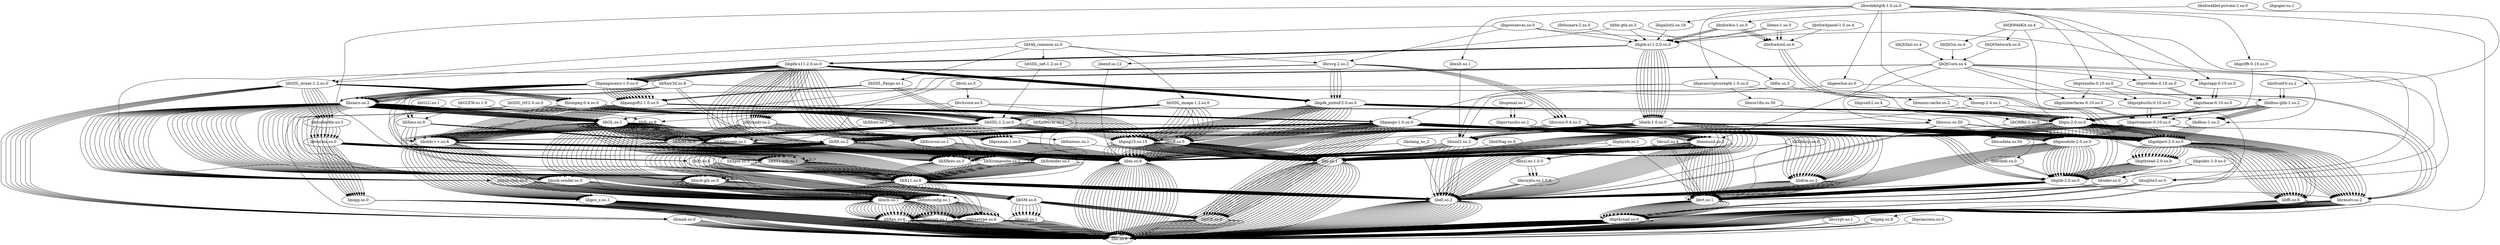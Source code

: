 digraph G {
	graph [layout=dot];
	libSDL_mixer_1_2_so_0	 [label="libSDL_mixer-1.2.so.0"];
	libXi_so_6	 [label="libXi.so.6"];
	libXmu_so_6	 [label="libXmu.so.6"];
	libdl_so_2	 [label="libdl.so.2"];
	libc_so_6	 [label="libc.so.6"];
	libdl_so_2 -> libc_so_6;
	libm_so_6	 [label="libm.so.6"];
	libm_so_6 -> libc_so_6;
	librt_so_1	 [label="librt.so.1"];
	libpthread_so_0	 [label="libpthread.so.0"];
	librt_so_1 -> libpthread_so_0;
	libpthread_so_0 -> libc_so_6;
	libvorbisfile_so_3	 [label="libvorbisfile.so.3"];
	libSDL_mixer_1_2_so_0 -> libvorbisfile_so_3;
	libsmpeg_0_4_so_0	 [label="libsmpeg-0.4.so.0"];
	libSDL_mixer_1_2_so_0 -> libsmpeg_0_4_so_0;
	libmad_so_0	 [label="libmad.so.0"];
	libSDL_mixer_1_2_so_0 -> libmad_so_0;
	libSDL_1_2_so_0	 [label="libSDL-1.2.so.0"];
	libXext_so_6	 [label="libXext.so.6"];
	libSDL_1_2_so_0 -> libXext_so_6;
	libasound_so_2	 [label="libasound.so.2"];
	libSDL_1_2_so_0 -> libasound_so_2;
	libICE_so_6	 [label="libICE.so.6"];
	libICE_so_6 -> libc_so_6;
	libXi_so_6 -> libXext_so_6;
	libX11_so_6	 [label="libX11.so.6"];
	libXext_so_6 -> libX11_so_6;
	libXt_so_6	 [label="libXt.so.6"];
	libXmu_so_6 -> libXt_so_6;
	libXmu_so_6 -> libXext_so_6;
	libSM_so_6	 [label="libSM.so.6"];
	libXt_so_6 -> libSM_so_6;
	libXt_so_6 -> libX11_so_6;
	libxcb_so_1	 [label="libxcb.so.1"];
	libX11_so_6 -> libxcb_so_1;
	libX11_so_6 -> libdl_so_2;
	libSM_so_6 -> libICE_so_6;
	libuuid_so_1	 [label="libuuid.so.1"];
	libSM_so_6 -> libuuid_so_1;
	libvorbis_so_0	 [label="libvorbis.so.0"];
	libvorbisfile_so_3 -> libvorbis_so_0;
	libvorbis_so_0 -> libm_so_6;
	libogg_so_0	 [label="libogg.so.0"];
	libvorbis_so_0 -> libogg_so_0;
	libogg_so_0 -> libc_so_6;
	libsmpeg_0_4_so_0 -> libSDL_1_2_so_0;
	libstdc___so_6	 [label="libstdc++.so.6"];
	libsmpeg_0_4_so_0 -> libstdc___so_6;
	libstdc___so_6 -> libm_so_6;
	libgcc_s_so_1	 [label="libgcc_s.so.1"];
	libstdc___so_6 -> libgcc_s_so_1;
	libXau_so_6	 [label="libXau.so.6"];
	libxcb_so_1 -> libXau_so_6;
	libXau_so_6 -> libc_so_6;
	libz_so_1	 [label="libz.so.1"];
	libasound_so_2 -> libz_so_1;
	libasound_so_2 -> libm_so_6;
	libasound_so_2 -> libdl_so_2;
	libasound_so_2 -> librt_so_1;
	libz_so_1 -> libc_so_6;
	libmad_so_0 -> libc_so_6;
	libuuid_so_1 -> libc_so_6;
	libgcc_s_so_1 -> libc_so_6;
	libasound_so_2	 [label="libasound.so.2"];
	libz_so_1	 [label="libz.so.1"];
	libasound_so_2 -> libz_so_1;
	libm_so_6	 [label="libm.so.6"];
	libasound_so_2 -> libm_so_6;
	libdl_so_2	 [label="libdl.so.2"];
	libasound_so_2 -> libdl_so_2;
	librt_so_1	 [label="librt.so.1"];
	libasound_so_2 -> librt_so_1;
	libc_so_6	 [label="libc.so.6"];
	libm_so_6 -> libc_so_6;
	libpthread_so_0	 [label="libpthread.so.0"];
	libpthread_so_0 -> libc_so_6;
	libdl_so_2 -> libc_so_6;
	librt_so_1 -> libpthread_so_0;
	libz_so_1 -> libc_so_6;
libdl_so_2[label="libdl.so.2"]
libc_so_6[label="libc.so.6"]
libdl_so_2[label="libdl.so.2"]
libc_so_6[label="libc.so.6"]
libdl_so_2 -> libc_so_6
	libQtWebKit_so_4	 [label="libQtWebKit.so.4"];
	libQtXml_so_4	 [label="libQtXml.so.4"];
	libsqlite3_so_0	 [label="libsqlite3.so.0"];
	libQtWebKit_so_4 -> libsqlite3_so_0;
	libQtGui_so_4	 [label="libQtGui.so.4"];
	libQtWebKit_so_4 -> libQtGui_so_4;
	libQtNetwork_so_4	 [label="libQtNetwork.so.4"];
	libQtWebKit_so_4 -> libQtNetwork_so_4;
	libgio_2_0_so_0	 [label="libgio-2.0.so.0"];
	libQtWebKit_so_4 -> libgio_2_0_so_0;
	libQtCore_so_4	 [label="libQtCore.so.4"];
	libQtNetwork_so_4 -> libQtCore_so_4;
	libQtXml_so_4 -> libQtCore_so_4;
	libQtGui_so_4 -> libQtCore_so_4;
	libgstinterfaces_0_10_so_0	 [label="libgstinterfaces-0.10.so.0"];
	libQtCore_so_4 -> libgstinterfaces_0_10_so_0;
	libgstpbutils_0_10_so_0	 [label="libgstpbutils-0.10.so.0"];
	libQtCore_so_4 -> libgstpbutils_0_10_so_0;
	libgstvideo_0_10_so_0	 [label="libgstvideo-0.10.so.0"];
	libQtCore_so_4 -> libgstvideo_0_10_so_0;
	libgstapp_0_10_so_0	 [label="libgstapp-0.10.so.0"];
	libQtCore_so_4 -> libgstapp_0_10_so_0;
	libGL_so_1	 [label="libGL.so.1"];
	libQtCore_so_4 -> libGL_so_1;
	libasound_so_2	 [label="libasound.so.2"];
	libQtCore_so_4 -> libasound_so_2;
	libicuuc_so_50	 [label="libicuuc.so.50"];
	libQtCore_so_4 -> libicuuc_so_50;
	libudev_so_0	 [label="libudev.so.0"];
	libQtCore_so_4 -> libudev_so_0;
	libfontconfig_so_1	 [label="libfontconfig.so.1"];
	libQtCore_so_4 -> libfontconfig_so_1;
	libdbus_1_so_3	 [label="libdbus-1.so.3"];
	libQtCore_so_4 -> libdbus_1_so_3;
	libXi_so_6	 [label="libXi.so.6"];
	libQtCore_so_4 -> libXi_so_6;
	libXcursor_so_1	 [label="libXcursor.so.1"];
	libQtCore_so_4 -> libXcursor_so_1;
	libgstreamer_0_10_so_0	 [label="libgstreamer-0.10.so.0"];
	libresolv_so_2	 [label="libresolv.so.2"];
	libgstreamer_0_10_so_0 -> libresolv_so_2;
	libgobject_2_0_so_0	 [label="libgobject-2.0.so.0"];
	libgstreamer_0_10_so_0 -> libgobject_2_0_so_0;
	libgmodule_2_0_so_0	 [label="libgmodule-2.0.so.0"];
	libgstreamer_0_10_so_0 -> libgmodule_2_0_so_0;
	libxml2_so_2	 [label="libxml2.so.2"];
	libgstreamer_0_10_so_0 -> libxml2_so_2;
	libgthread_2_0_so_0	 [label="libgthread-2.0.so.0"];
	libgobject_2_0_so_0 -> libgthread_2_0_so_0;
	libffi_so_6	 [label="libffi.so.6"];
	libgobject_2_0_so_0 -> libffi_so_6;
	libdl_so_2	 [label="libdl.so.2"];
	libgmodule_2_0_so_0 -> libdl_so_2;
	libglib_2_0_so_0	 [label="libglib-2.0.so.0"];
	libgmodule_2_0_so_0 -> libglib_2_0_so_0;
	libgthread_2_0_so_0 -> libglib_2_0_so_0;
	libxml2_so_2 -> libdl_so_2;
	libm_so_6	 [label="libm.so.6"];
	libxml2_so_2 -> libm_so_6;
	librt_so_1	 [label="librt.so.1"];
	libglib_2_0_so_0 -> librt_so_1;
	libc_so_6	 [label="libc.so.6"];
	libdl_so_2 -> libc_so_6;
	libresolv_so_2 -> libc_so_6;
	libgstinterfaces_0_10_so_0 -> libgstreamer_0_10_so_0;
	libgstpbutils_0_10_so_0 -> libgstreamer_0_10_so_0;
	libgstbase_0_10_so_0	 [label="libgstbase-0.10.so.0"];
	libgstvideo_0_10_so_0 -> libgstbase_0_10_so_0;
	libgstbase_0_10_so_0 -> libgstreamer_0_10_so_0;
	libgstapp_0_10_so_0 -> libgstbase_0_10_so_0;
	libXext_so_6	 [label="libXext.so.6"];
	libGL_so_1 -> libXext_so_6;
	libXdamage_so_1	 [label="libXdamage.so.1"];
	libGL_so_1 -> libXdamage_so_1;
	libX11_xcb_so_1	 [label="libX11-xcb.so.1"];
	libGL_so_1 -> libX11_xcb_so_1;
	libxcb_glx_so_0	 [label="libxcb-glx.so.0"];
	libGL_so_1 -> libxcb_glx_so_0;
	libdrm_so_2	 [label="libdrm.so.2"];
	libGL_so_1 -> libdrm_so_2;
	libstdc___so_6	 [label="libstdc++.so.6"];
	libGL_so_1 -> libstdc___so_6;
	libz_so_1	 [label="libz.so.1"];
	libasound_so_2 -> libz_so_1;
	libasound_so_2 -> libm_so_6;
	libasound_so_2 -> libdl_so_2;
	libasound_so_2 -> librt_so_1;
	libicudata_so_50	 [label="libicudata.so.50"];
	libicuuc_so_50 -> libicudata_so_50;
	libpthread_so_0	 [label="libpthread.so.0"];
	libicuuc_so_50 -> libpthread_so_0;
	libicuuc_so_50 -> libdl_so_2;
	libicuuc_so_50 -> libstdc___so_6;
	libX11_so_6	 [label="libX11.so.6"];
	libXext_so_6 -> libX11_so_6;
	libX11_xcb_so_1 -> libX11_so_6;
	libxcb_so_1	 [label="libxcb.so.1"];
	libXau_so_6	 [label="libXau.so.6"];
	libxcb_so_1 -> libXau_so_6;
	libXrender_so_1	 [label="libXrender.so.1"];
	libXrender_so_1 -> libX11_so_6;
	libX11_so_6 -> libxcb_so_1;
	libX11_so_6 -> libdl_so_2;
	libudev_so_0 -> librt_so_1;
	librt_so_1 -> libpthread_so_0;
	libfreetype_so_6	 [label="libfreetype.so.6"];
	libfreetype_so_6 -> libc_so_6;
	libfontconfig_so_1 -> libfreetype_so_6;
	libexpat_so_1	 [label="libexpat.so.1"];
	libfontconfig_so_1 -> libexpat_so_1;
	libdbus_1_so_3 -> libgobject_2_0_so_0;
	libXi_so_6 -> libXext_so_6;
	libXfixes_so_3	 [label="libXfixes.so.3"];
	libXfixes_so_3 -> libX11_so_6;
	libXcursor_so_1 -> libXrender_so_1;
	libXcursor_so_1 -> libXfixes_so_3;
	libpthread_so_0 -> libc_so_6;
	libstdc___so_6 -> libm_so_6;
	libgcc_s_so_1	 [label="libgcc_s.so.1"];
	libstdc___so_6 -> libgcc_s_so_1;
	libm_so_6 -> libc_so_6;
	libgcc_s_so_1 -> libc_so_6;
	libsqlite3_so_0 -> libpthread_so_0;
	libsqlite3_so_0 -> libdl_so_2;
	libgio_2_0_so_0 -> libgobject_2_0_so_0;
	libgio_2_0_so_0 -> libgmodule_2_0_so_0;
	libgio_2_0_so_0 -> libz_so_1;
	libgio_2_0_so_0 -> libresolv_so_2;
	libffi_so_6 -> libc_so_6;
	libXdamage_so_1 -> libXfixes_so_3;
	libxcb_glx_so_0 -> libxcb_so_1;
	libdrm_so_2 -> librt_so_1;
	libz_so_1 -> libc_so_6;
	libXau_so_6 -> libc_so_6;
	libexpat_so_1 -> libc_so_6;
	libXt_so_6	 [label="libXt.so.6"];
	libfontconfig_so_1	 [label="libfontconfig.so.1"];
	libGL_so_1	 [label="libGL.so.1"];
	libXrender_so_1	 [label="libXrender.so.1"];
	libasound_so_2	 [label="libasound.so.2"];
	libdbus_glib_1_so_2	 [label="libdbus-glib-1.so.2"];
	libpthread_so_0	 [label="libpthread.so.0"];
	libc_so_6	 [label="libc.so.6"];
	libpthread_so_0 -> libc_so_6;
	libdl_so_2	 [label="libdl.so.2"];
	libdl_so_2 -> libc_so_6;
	librt_so_1	 [label="librt.so.1"];
	librt_so_1 -> libpthread_so_0;
	libstdc___so_6	 [label="libstdc++.so.6"];
	libm_so_6	 [label="libm.so.6"];
	libstdc___so_6 -> libm_so_6;
	libgcc_s_so_1	 [label="libgcc_s.so.1"];
	libstdc___so_6 -> libgcc_s_so_1;
	libresolv_so_2	 [label="libresolv.so.2"];
	libresolv_so_2 -> libc_so_6;
	libSM_so_6	 [label="libSM.so.6"];
	libXt_so_6 -> libSM_so_6;
	libX11_so_6	 [label="libX11.so.6"];
	libXt_so_6 -> libX11_so_6;
	libfreetype_so_6	 [label="libfreetype.so.6"];
	libfontconfig_so_1 -> libfreetype_so_6;
	libexpat_so_1	 [label="libexpat.so.1"];
	libfontconfig_so_1 -> libexpat_so_1;
	libICE_so_6	 [label="libICE.so.6"];
	libICE_so_6 -> libc_so_6;
	libXext_so_6	 [label="libXext.so.6"];
	libXext_so_6 -> libX11_so_6;
	libGL_so_1 -> libXext_so_6;
	libXdamage_so_1	 [label="libXdamage.so.1"];
	libGL_so_1 -> libXdamage_so_1;
	libX11_xcb_so_1	 [label="libX11-xcb.so.1"];
	libGL_so_1 -> libX11_xcb_so_1;
	libxcb_glx_so_0	 [label="libxcb-glx.so.0"];
	libGL_so_1 -> libxcb_glx_so_0;
	libdrm_so_2	 [label="libdrm.so.2"];
	libGL_so_1 -> libdrm_so_2;
	libGL_so_1 -> libstdc___so_6;
	libX11_xcb_so_1 -> libX11_so_6;
	libxcb_so_1	 [label="libxcb.so.1"];
	libXau_so_6	 [label="libXau.so.6"];
	libxcb_so_1 -> libXau_so_6;
	libXrender_so_1 -> libX11_so_6;
	libX11_so_6 -> libxcb_so_1;
	libX11_so_6 -> libdl_so_2;
	libz_so_1	 [label="libz.so.1"];
	libz_so_1 -> libc_so_6;
	libasound_so_2 -> libz_so_1;
	libasound_so_2 -> libm_so_6;
	libasound_so_2 -> libdl_so_2;
	libasound_so_2 -> librt_so_1;
	libdbus_1_so_3	 [label="libdbus-1.so.3"];
	libdbus_glib_1_so_2 -> libdbus_1_so_3;
	libgio_2_0_so_0	 [label="libgio-2.0.so.0"];
	libdbus_glib_1_so_2 -> libgio_2_0_so_0;
	libgobject_2_0_so_0	 [label="libgobject-2.0.so.0"];
	libdbus_1_so_3 -> libgobject_2_0_so_0;
	libgthread_2_0_so_0	 [label="libgthread-2.0.so.0"];
	libgobject_2_0_so_0 -> libgthread_2_0_so_0;
	libffi_so_6	 [label="libffi.so.6"];
	libgobject_2_0_so_0 -> libffi_so_6;
	libglib_2_0_so_0	 [label="libglib-2.0.so.0"];
	libglib_2_0_so_0 -> librt_so_1;
	libm_so_6 -> libc_so_6;
	libgcc_s_so_1 -> libc_so_6;
	libSM_so_6 -> libICE_so_6;
	libuuid_so_1	 [label="libuuid.so.1"];
	libSM_so_6 -> libuuid_so_1;
	libuuid_so_1 -> libc_so_6;
	libXau_so_6 -> libc_so_6;
	libfreetype_so_6 -> libc_so_6;
	libexpat_so_1 -> libc_so_6;
	libXfixes_so_3	 [label="libXfixes.so.3"];
	libXdamage_so_1 -> libXfixes_so_3;
	libXfixes_so_3 -> libX11_so_6;
	libxcb_glx_so_0 -> libxcb_so_1;
	libdrm_so_2 -> librt_so_1;
	libgio_2_0_so_0 -> libgobject_2_0_so_0;
	libgmodule_2_0_so_0	 [label="libgmodule-2.0.so.0"];
	libgio_2_0_so_0 -> libgmodule_2_0_so_0;
	libgio_2_0_so_0 -> libz_so_1;
	libgio_2_0_so_0 -> libresolv_so_2;
	libgthread_2_0_so_0 -> libglib_2_0_so_0;
	libffi_so_6 -> libc_so_6;
	libgmodule_2_0_so_0 -> libdl_so_2;
	libgmodule_2_0_so_0 -> libglib_2_0_so_0;
	libgtk_x11_2_0_so_0	 [label="libgtk-x11-2.0.so.0"];
	libgstreamer_0_10_so_0	 [label="libgstreamer-0.10.so.0"];
	libgconf_2_so_4	 [label="libgconf-2.so.4"];
	librt_so_1	 [label="librt.so.1"];
	libpthread_so_0	 [label="libpthread.so.0"];
	librt_so_1 -> libpthread_so_0;
	libdl_so_2	 [label="libdl.so.2"];
	libc_so_6	 [label="libc.so.6"];
	libdl_so_2 -> libc_so_6;
	libm_so_6	 [label="libm.so.6"];
	libm_so_6 -> libc_so_6;
	libpthread_so_0 -> libc_so_6;
	libX11_so_6	 [label="libX11.so.6"];
	libxcb_so_1	 [label="libxcb.so.1"];
	libX11_so_6 -> libxcb_so_1;
	libX11_so_6 -> libdl_so_2;
	libgdk_x11_2_0_so_0	 [label="libgdk-x11-2.0.so.0"];
	libgtk_x11_2_0_so_0 -> libgdk_x11_2_0_so_0;
	libatk_1_0_so_0	 [label="libatk-1.0.so.0"];
	libgtk_x11_2_0_so_0 -> libatk_1_0_so_0;
	libpangocairo_1_0_so_0	 [label="libpangocairo-1.0.so.0"];
	libgdk_x11_2_0_so_0 -> libpangocairo_1_0_so_0;
	libXrandr_so_2	 [label="libXrandr.so.2"];
	libgdk_x11_2_0_so_0 -> libXrandr_so_2;
	libXcursor_so_1	 [label="libXcursor.so.1"];
	libgdk_x11_2_0_so_0 -> libXcursor_so_1;
	libXcomposite_so_1	 [label="libXcomposite.so.1"];
	libgdk_x11_2_0_so_0 -> libXcomposite_so_1;
	libgdk_pixbuf_2_0_so_0	 [label="libgdk_pixbuf-2.0.so.0"];
	libgdk_x11_2_0_so_0 -> libgdk_pixbuf_2_0_so_0;
	libatk_1_0_so_0 -> libdl_so_2;
	libatk_1_0_so_0 -> libm_so_6;
	libgobject_2_0_so_0	 [label="libgobject-2.0.so.0"];
	libatk_1_0_so_0 -> libgobject_2_0_so_0;
	libgio_2_0_so_0	 [label="libgio-2.0.so.0"];
	libgio_2_0_so_0 -> libgobject_2_0_so_0;
	libgmodule_2_0_so_0	 [label="libgmodule-2.0.so.0"];
	libgio_2_0_so_0 -> libgmodule_2_0_so_0;
	libz_so_1	 [label="libz.so.1"];
	libgio_2_0_so_0 -> libz_so_1;
	libresolv_so_2	 [label="libresolv.so.2"];
	libgio_2_0_so_0 -> libresolv_so_2;
	libpangoft2_1_0_so_0	 [label="libpangoft2-1.0.so.0"];
	libstdc___so_6	 [label="libstdc++.so.6"];
	libpangoft2_1_0_so_0 -> libstdc___so_6;
	libpango_1_0_so_0	 [label="libpango-1.0.so.0"];
	libpangoft2_1_0_so_0 -> libpango_1_0_so_0;
	libcairo_so_2	 [label="libcairo.so.2"];
	libpangocairo_1_0_so_0 -> libcairo_so_2;
	libpangocairo_1_0_so_0 -> libpangoft2_1_0_so_0;
	libtiff_so_5	 [label="libtiff.so.5"];
	libgdk_pixbuf_2_0_so_0 -> libtiff_so_5;
	libgdk_pixbuf_2_0_so_0 -> libgio_2_0_so_0;
	libpng15_so_15	 [label="libpng15.so.15"];
	libgdk_pixbuf_2_0_so_0 -> libpng15_so_15;
	libpango_1_0_so_0 -> libm_so_6;
	libICE_so_6	 [label="libICE.so.6"];
	libpango_1_0_so_0 -> libICE_so_6;
	libXft_so_2	 [label="libXft.so.2"];
	libpango_1_0_so_0 -> libXft_so_2;
	libpango_1_0_so_0 -> libgmodule_2_0_so_0;
	libpango_1_0_so_0 -> libgobject_2_0_so_0;
	libfreetype_so_6	 [label="libfreetype.so.6"];
	libfreetype_so_6 -> libc_so_6;
	libfontconfig_so_1	 [label="libfontconfig.so.1"];
	libfontconfig_so_1 -> libfreetype_so_6;
	libexpat_so_1	 [label="libexpat.so.1"];
	libfontconfig_so_1 -> libexpat_so_1;
	libpixman_1_so_0	 [label="libpixman-1.so.0"];
	libcairo_so_2 -> libpixman_1_so_0;
	libcairo_so_2 -> libfontconfig_so_1;
	libcairo_so_2 -> libpng15_so_15;
	libxcb_shm_so_0	 [label="libxcb-shm.so.0"];
	libcairo_so_2 -> libxcb_shm_so_0;
	libxcb_render_so_0	 [label="libxcb-render.so.0"];
	libcairo_so_2 -> libxcb_render_so_0;
	libGL_so_1	 [label="libGL.so.1"];
	libcairo_so_2 -> libGL_so_1;
	libgstreamer_0_10_so_0 -> libresolv_so_2;
	libgstreamer_0_10_so_0 -> libgobject_2_0_so_0;
	libgstreamer_0_10_so_0 -> libgmodule_2_0_so_0;
	libxml2_so_2	 [label="libxml2.so.2"];
	libgstreamer_0_10_so_0 -> libxml2_so_2;
	libgthread_2_0_so_0	 [label="libgthread-2.0.so.0"];
	libgobject_2_0_so_0 -> libgthread_2_0_so_0;
	libffi_so_6	 [label="libffi.so.6"];
	libgobject_2_0_so_0 -> libffi_so_6;
	libgmodule_2_0_so_0 -> libdl_so_2;
	libglib_2_0_so_0	 [label="libglib-2.0.so.0"];
	libgmodule_2_0_so_0 -> libglib_2_0_so_0;
	libgthread_2_0_so_0 -> libglib_2_0_so_0;
	libxml2_so_2 -> libdl_so_2;
	libxml2_so_2 -> libm_so_6;
	libgconf_2_so_4 -> libgio_2_0_so_0;
	libORBit_2_so_0	 [label="libORBit-2.so.0"];
	libgconf_2_so_4 -> libORBit_2_so_0;
	libglib_2_0_so_0 -> librt_so_1;
	libXau_so_6	 [label="libXau.so.6"];
	libxcb_so_1 -> libXau_so_6;
	libXau_so_6 -> libc_so_6;
	libxcb_glx_so_0	 [label="libxcb-glx.so.0"];
	libxcb_glx_so_0 -> libxcb_so_1;
	libXext_so_6	 [label="libXext.so.6"];
	libXrandr_so_2 -> libXext_so_6;
	libXrender_so_1	 [label="libXrender.so.1"];
	libXrandr_so_2 -> libXrender_so_1;
	libXcursor_so_1 -> libXrender_so_1;
	libXfixes_so_3	 [label="libXfixes.so.3"];
	libXcursor_so_1 -> libXfixes_so_3;
	libstdc___so_6 -> libm_so_6;
	libgcc_s_so_1	 [label="libgcc_s.so.1"];
	libstdc___so_6 -> libgcc_s_so_1;
	libXcomposite_so_1 -> libX11_so_6;
	libXdamage_so_1	 [label="libXdamage.so.1"];
	libXdamage_so_1 -> libXfixes_so_3;
	libdrm_so_2	 [label="libdrm.so.2"];
	libdrm_so_2 -> librt_so_1;
	libXfixes_so_3 -> libX11_so_6;
	libpixman_1_so_0 -> libm_so_6;
	libxcb_shm_so_0 -> libxcb_so_1;
	libX11_xcb_so_1	 [label="libX11-xcb.so.1"];
	libX11_xcb_so_1 -> libX11_so_6;
	libxcb_render_so_0 -> libxcb_so_1;
	libXext_so_6 -> libX11_so_6;
	libGL_so_1 -> libXext_so_6;
	libGL_so_1 -> libXdamage_so_1;
	libGL_so_1 -> libX11_xcb_so_1;
	libGL_so_1 -> libxcb_glx_so_0;
	libGL_so_1 -> libdrm_so_2;
	libGL_so_1 -> libstdc___so_6;
	libtiff_so_5 -> libz_so_1;
	libtiff_so_5 -> libm_so_6;
	libpng15_so_15 -> libz_so_1;
	libpng15_so_15 -> libm_so_6;
	libz_so_1 -> libc_so_6;
	libresolv_so_2 -> libc_so_6;
	libICE_so_6 -> libc_so_6;
	libXft_so_2 -> libfontconfig_so_1;
	libXft_so_2 -> libXrender_so_1;
	libXrender_so_1 -> libX11_so_6;
	libexpat_so_1 -> libc_so_6;
	libffi_so_6 -> libc_so_6;
	libORBit_2_so_0 -> libgmodule_2_0_so_0;
	libORBit_2_so_0 -> libgobject_2_0_so_0;
	libORBit_2_so_0 -> libm_so_6;
	libgcc_s_so_1 -> libc_so_6;
	libgoocanvas_so_0	 [label="libgoocanvas.so.0"];
	libgmodule_2_0_so_0	 [label="libgmodule-2.0.so.0"];
	libdl_so_2	 [label="libdl.so.2"];
	libgmodule_2_0_so_0 -> libdl_so_2;
	libglib_2_0_so_0	 [label="libglib-2.0.so.0"];
	libgmodule_2_0_so_0 -> libglib_2_0_so_0;
	libc_so_6	 [label="libc.so.6"];
	libdl_so_2 -> libc_so_6;
	libSDL_mixer_1_2_so_0	 [label="libSDL_mixer-1.2.so.0"];
	libgoocanvas_so_0 -> libSDL_mixer_1_2_so_0;
	libsqlite3_so_0	 [label="libsqlite3.so.0"];
	libgoocanvas_so_0 -> libsqlite3_so_0;
	libgtk_x11_2_0_so_0	 [label="libgtk-x11-2.0.so.0"];
	libgoocanvas_so_0 -> libgtk_x11_2_0_so_0;
	librsvg_2_so_2	 [label="librsvg-2.so.2"];
	libgoocanvas_so_0 -> librsvg_2_so_2;
	libgdk_x11_2_0_so_0	 [label="libgdk-x11-2.0.so.0"];
	libgtk_x11_2_0_so_0 -> libgdk_x11_2_0_so_0;
	libatk_1_0_so_0	 [label="libatk-1.0.so.0"];
	libgtk_x11_2_0_so_0 -> libatk_1_0_so_0;
	libpangocairo_1_0_so_0	 [label="libpangocairo-1.0.so.0"];
	libgdk_x11_2_0_so_0 -> libpangocairo_1_0_so_0;
	libXrandr_so_2	 [label="libXrandr.so.2"];
	libgdk_x11_2_0_so_0 -> libXrandr_so_2;
	libXcursor_so_1	 [label="libXcursor.so.1"];
	libgdk_x11_2_0_so_0 -> libXcursor_so_1;
	libXcomposite_so_1	 [label="libXcomposite.so.1"];
	libgdk_x11_2_0_so_0 -> libXcomposite_so_1;
	libgdk_pixbuf_2_0_so_0	 [label="libgdk_pixbuf-2.0.so.0"];
	libgdk_x11_2_0_so_0 -> libgdk_pixbuf_2_0_so_0;
	libatk_1_0_so_0 -> libdl_so_2;
	libm_so_6	 [label="libm.so.6"];
	libatk_1_0_so_0 -> libm_so_6;
	libgobject_2_0_so_0	 [label="libgobject-2.0.so.0"];
	libatk_1_0_so_0 -> libgobject_2_0_so_0;
	libpangoft2_1_0_so_0	 [label="libpangoft2-1.0.so.0"];
	libstdc___so_6	 [label="libstdc++.so.6"];
	libpangoft2_1_0_so_0 -> libstdc___so_6;
	libpango_1_0_so_0	 [label="libpango-1.0.so.0"];
	libpangoft2_1_0_so_0 -> libpango_1_0_so_0;
	libcairo_so_2	 [label="libcairo.so.2"];
	libpangocairo_1_0_so_0 -> libcairo_so_2;
	libpangocairo_1_0_so_0 -> libpangoft2_1_0_so_0;
	libpango_1_0_so_0 -> libm_so_6;
	libICE_so_6	 [label="libICE.so.6"];
	libpango_1_0_so_0 -> libICE_so_6;
	libXft_so_2	 [label="libXft.so.2"];
	libpango_1_0_so_0 -> libXft_so_2;
	libpango_1_0_so_0 -> libgmodule_2_0_so_0;
	libpango_1_0_so_0 -> libgobject_2_0_so_0;
	libfreetype_so_6	 [label="libfreetype.so.6"];
	libfreetype_so_6 -> libc_so_6;
	libfontconfig_so_1	 [label="libfontconfig.so.1"];
	libfontconfig_so_1 -> libfreetype_so_6;
	libexpat_so_1	 [label="libexpat.so.1"];
	libfontconfig_so_1 -> libexpat_so_1;
	librsvg_2_so_2 -> libgdk_pixbuf_2_0_so_0;
	librsvg_2_so_2 -> libpangocairo_1_0_so_0;
	libcroco_0_6_so_3	 [label="libcroco-0.6.so.3"];
	librsvg_2_so_2 -> libcroco_0_6_so_3;
	libm_so_6 -> libc_so_6;
	libgio_2_0_so_0	 [label="libgio-2.0.so.0"];
	libgio_2_0_so_0 -> libgobject_2_0_so_0;
	libgio_2_0_so_0 -> libgmodule_2_0_so_0;
	libz_so_1	 [label="libz.so.1"];
	libgio_2_0_so_0 -> libz_so_1;
	libresolv_so_2	 [label="libresolv.so.2"];
	libgio_2_0_so_0 -> libresolv_so_2;
	libtiff_so_5	 [label="libtiff.so.5"];
	libgdk_pixbuf_2_0_so_0 -> libtiff_so_5;
	libgdk_pixbuf_2_0_so_0 -> libgio_2_0_so_0;
	libpng15_so_15	 [label="libpng15.so.15"];
	libgdk_pixbuf_2_0_so_0 -> libpng15_so_15;
	libpixman_1_so_0	 [label="libpixman-1.so.0"];
	libcairo_so_2 -> libpixman_1_so_0;
	libcairo_so_2 -> libfontconfig_so_1;
	libcairo_so_2 -> libpng15_so_15;
	libxcb_shm_so_0	 [label="libxcb-shm.so.0"];
	libcairo_so_2 -> libxcb_shm_so_0;
	libxcb_render_so_0	 [label="libxcb-render.so.0"];
	libcairo_so_2 -> libxcb_render_so_0;
	libGL_so_1	 [label="libGL.so.1"];
	libcairo_so_2 -> libGL_so_1;
	libgthread_2_0_so_0	 [label="libgthread-2.0.so.0"];
	libgobject_2_0_so_0 -> libgthread_2_0_so_0;
	libffi_so_6	 [label="libffi.so.6"];
	libgobject_2_0_so_0 -> libffi_so_6;
	libxml2_so_2	 [label="libxml2.so.2"];
	libxml2_so_2 -> libdl_so_2;
	libxml2_so_2 -> libm_so_6;
	libgthread_2_0_so_0 -> libglib_2_0_so_0;
	librt_so_1	 [label="librt.so.1"];
	libpthread_so_0	 [label="libpthread.so.0"];
	librt_so_1 -> libpthread_so_0;
	libglib_2_0_so_0 -> librt_so_1;
	libsqlite3_so_0 -> libpthread_so_0;
	libsqlite3_so_0 -> libdl_so_2;
	libSDL_1_2_so_0	 [label="libSDL-1.2.so.0"];
	libXext_so_6	 [label="libXext.so.6"];
	libSDL_1_2_so_0 -> libXext_so_6;
	libasound_so_2	 [label="libasound.so.2"];
	libSDL_1_2_so_0 -> libasound_so_2;
	libpthread_so_0 -> libc_so_6;
	libvorbisfile_so_3	 [label="libvorbisfile.so.3"];
	libSDL_mixer_1_2_so_0 -> libvorbisfile_so_3;
	libsmpeg_0_4_so_0	 [label="libsmpeg-0.4.so.0"];
	libSDL_mixer_1_2_so_0 -> libsmpeg_0_4_so_0;
	libmad_so_0	 [label="libmad.so.0"];
	libSDL_mixer_1_2_so_0 -> libmad_so_0;
	libX11_so_6	 [label="libX11.so.6"];
	libxcb_so_1	 [label="libxcb.so.1"];
	libX11_so_6 -> libxcb_so_1;
	libX11_so_6 -> libdl_so_2;
	libxcb_glx_so_0	 [label="libxcb-glx.so.0"];
	libxcb_glx_so_0 -> libxcb_so_1;
	libXrandr_so_2 -> libXext_so_6;
	libXrender_so_1	 [label="libXrender.so.1"];
	libXrandr_so_2 -> libXrender_so_1;
	libXcursor_so_1 -> libXrender_so_1;
	libXfixes_so_3	 [label="libXfixes.so.3"];
	libXcursor_so_1 -> libXfixes_so_3;
	libstdc___so_6 -> libm_so_6;
	libgcc_s_so_1	 [label="libgcc_s.so.1"];
	libstdc___so_6 -> libgcc_s_so_1;
	libXcomposite_so_1 -> libX11_so_6;
	libXdamage_so_1	 [label="libXdamage.so.1"];
	libXdamage_so_1 -> libXfixes_so_3;
	libdrm_so_2	 [label="libdrm.so.2"];
	libdrm_so_2 -> librt_so_1;
	libXfixes_so_3 -> libX11_so_6;
	libpixman_1_so_0 -> libm_so_6;
	libxcb_shm_so_0 -> libxcb_so_1;
	libX11_xcb_so_1	 [label="libX11-xcb.so.1"];
	libX11_xcb_so_1 -> libX11_so_6;
	libxcb_render_so_0 -> libxcb_so_1;
	libXext_so_6 -> libX11_so_6;
	libGL_so_1 -> libXext_so_6;
	libGL_so_1 -> libXdamage_so_1;
	libGL_so_1 -> libX11_xcb_so_1;
	libGL_so_1 -> libxcb_glx_so_0;
	libGL_so_1 -> libdrm_so_2;
	libGL_so_1 -> libstdc___so_6;
	libtiff_so_5 -> libz_so_1;
	libtiff_so_5 -> libm_so_6;
	libpng15_so_15 -> libz_so_1;
	libpng15_so_15 -> libm_so_6;
	libz_so_1 -> libc_so_6;
	libresolv_so_2 -> libc_so_6;
	libICE_so_6 -> libc_so_6;
	libXft_so_2 -> libfontconfig_so_1;
	libXft_so_2 -> libXrender_so_1;
	libXrender_so_1 -> libX11_so_6;
	libXau_so_6	 [label="libXau.so.6"];
	libxcb_so_1 -> libXau_so_6;
	libXau_so_6 -> libc_so_6;
	libexpat_so_1 -> libc_so_6;
	libffi_so_6 -> libc_so_6;
	libcroco_0_6_so_3 -> libglib_2_0_so_0;
	libcroco_0_6_so_3 -> libxml2_so_2;
	libasound_so_2 -> libz_so_1;
	libasound_so_2 -> libm_so_6;
	libasound_so_2 -> libdl_so_2;
	libasound_so_2 -> librt_so_1;
	libvorbis_so_0	 [label="libvorbis.so.0"];
	libvorbisfile_so_3 -> libvorbis_so_0;
	libvorbis_so_0 -> libm_so_6;
	libogg_so_0	 [label="libogg.so.0"];
	libvorbis_so_0 -> libogg_so_0;
	libogg_so_0 -> libc_so_6;
	libsmpeg_0_4_so_0 -> libSDL_1_2_so_0;
	libsmpeg_0_4_so_0 -> libstdc___so_6;
	libmad_so_0 -> libc_so_6;
	libgcc_s_so_1 -> libc_so_6;
	libGLU_so_1	 [label="libGLU.so.1"];
	libsmpeg_0_4_so_0	 [label="libsmpeg-0.4.so.0"];
	libGL_so_1	 [label="libGL.so.1"];
	libXext_so_6	 [label="libXext.so.6"];
	libGL_so_1 -> libXext_so_6;
	libXdamage_so_1	 [label="libXdamage.so.1"];
	libGL_so_1 -> libXdamage_so_1;
	libX11_xcb_so_1	 [label="libX11-xcb.so.1"];
	libGL_so_1 -> libX11_xcb_so_1;
	libxcb_glx_so_0	 [label="libxcb-glx.so.0"];
	libGL_so_1 -> libxcb_glx_so_0;
	libdrm_so_2	 [label="libdrm.so.2"];
	libGL_so_1 -> libdrm_so_2;
	libstdc___so_6	 [label="libstdc++.so.6"];
	libGL_so_1 -> libstdc___so_6;
	libGLU_so_1 -> libGL_so_1;
	libSDL_1_2_so_0	 [label="libSDL-1.2.so.0"];
	libsmpeg_0_4_so_0 -> libSDL_1_2_so_0;
	libsmpeg_0_4_so_0 -> libstdc___so_6;
	libm_so_6	 [label="libm.so.6"];
	libstdc___so_6 -> libm_so_6;
	libgcc_s_so_1	 [label="libgcc_s.so.1"];
	libstdc___so_6 -> libgcc_s_so_1;
	libSDL_1_2_so_0 -> libXext_so_6;
	libasound_so_2	 [label="libasound.so.2"];
	libSDL_1_2_so_0 -> libasound_so_2;
	libX11_so_6	 [label="libX11.so.6"];
	libXext_so_6 -> libX11_so_6;
	libxcb_so_1	 [label="libxcb.so.1"];
	libX11_so_6 -> libxcb_so_1;
	libdl_so_2	 [label="libdl.so.2"];
	libX11_so_6 -> libdl_so_2;
	libXau_so_6	 [label="libXau.so.6"];
	libxcb_so_1 -> libXau_so_6;
	libc_so_6	 [label="libc.so.6"];
	libXau_so_6 -> libc_so_6;
	libdl_so_2 -> libc_so_6;
	libm_so_6 -> libc_so_6;
	libgcc_s_so_1 -> libc_so_6;
	libpthread_so_0	 [label="libpthread.so.0"];
	libpthread_so_0 -> libc_so_6;
	libXfixes_so_3	 [label="libXfixes.so.3"];
	libXdamage_so_1 -> libXfixes_so_3;
	libXfixes_so_3 -> libX11_so_6;
	libX11_xcb_so_1 -> libX11_so_6;
	libxcb_glx_so_0 -> libxcb_so_1;
	librt_so_1	 [label="librt.so.1"];
	libdrm_so_2 -> librt_so_1;
	libz_so_1	 [label="libz.so.1"];
	libasound_so_2 -> libz_so_1;
	libasound_so_2 -> libm_so_6;
	libasound_so_2 -> libdl_so_2;
	libasound_so_2 -> librt_so_1;
	libz_so_1 -> libc_so_6;
	librt_so_1 -> libpthread_so_0;
	libSDL_ttf_2_0_so_0	 [label="libSDL_ttf-2.0.so.0"];
	libSDL_mixer_1_2_so_0	 [label="libSDL_mixer-1.2.so.0"];
	libSDL_image_1_2_so_0	 [label="libSDL_image-1.2.so.0"];
	libSDL_1_2_so_0	 [label="libSDL-1.2.so.0"];
	libXext_so_6	 [label="libXext.so.6"];
	libSDL_1_2_so_0 -> libXext_so_6;
	libasound_so_2	 [label="libasound.so.2"];
	libSDL_1_2_so_0 -> libasound_so_2;
	libpthread_so_0	 [label="libpthread.so.0"];
	libc_so_6	 [label="libc.so.6"];
	libpthread_so_0 -> libc_so_6;
	libfreetype_so_6	 [label="libfreetype.so.6"];
	libSDL_ttf_2_0_so_0 -> libfreetype_so_6;
	libSDL_ttf_2_0_so_0 -> libSDL_1_2_so_0;
	libvorbisfile_so_3	 [label="libvorbisfile.so.3"];
	libSDL_mixer_1_2_so_0 -> libvorbisfile_so_3;
	libsmpeg_0_4_so_0	 [label="libsmpeg-0.4.so.0"];
	libSDL_mixer_1_2_so_0 -> libsmpeg_0_4_so_0;
	libmad_so_0	 [label="libmad.so.0"];
	libSDL_mixer_1_2_so_0 -> libmad_so_0;
	libtiff_so_5	 [label="libtiff.so.5"];
	libSDL_image_1_2_so_0 -> libtiff_so_5;
	libpng15_so_15	 [label="libpng15.so.15"];
	libSDL_image_1_2_so_0 -> libpng15_so_15;
	libSDL_image_1_2_so_0 -> libSDL_1_2_so_0;
	libm_so_6	 [label="libm.so.6"];
	libm_so_6 -> libc_so_6;
	libdl_so_2	 [label="libdl.so.2"];
	libdl_so_2 -> libc_so_6;
	librt_so_1	 [label="librt.so.1"];
	librt_so_1 -> libpthread_so_0;
	libX11_so_6	 [label="libX11.so.6"];
	libXext_so_6 -> libX11_so_6;
	libxcb_so_1	 [label="libxcb.so.1"];
	libX11_so_6 -> libxcb_so_1;
	libX11_so_6 -> libdl_so_2;
	libXau_so_6	 [label="libXau.so.6"];
	libxcb_so_1 -> libXau_so_6;
	libXau_so_6 -> libc_so_6;
	libz_so_1	 [label="libz.so.1"];
	libasound_so_2 -> libz_so_1;
	libasound_so_2 -> libm_so_6;
	libasound_so_2 -> libdl_so_2;
	libasound_so_2 -> librt_so_1;
	libz_so_1 -> libc_so_6;
	libfreetype_so_6 -> libc_so_6;
	libvorbis_so_0	 [label="libvorbis.so.0"];
	libvorbisfile_so_3 -> libvorbis_so_0;
	libvorbis_so_0 -> libm_so_6;
	libogg_so_0	 [label="libogg.so.0"];
	libvorbis_so_0 -> libogg_so_0;
	libogg_so_0 -> libc_so_6;
	libsmpeg_0_4_so_0 -> libSDL_1_2_so_0;
	libstdc___so_6	 [label="libstdc++.so.6"];
	libsmpeg_0_4_so_0 -> libstdc___so_6;
	libstdc___so_6 -> libm_so_6;
	libgcc_s_so_1	 [label="libgcc_s.so.1"];
	libstdc___so_6 -> libgcc_s_so_1;
	libmad_so_0 -> libc_so_6;
	libtiff_so_5 -> libz_so_1;
	libtiff_so_5 -> libm_so_6;
	libpng15_so_15 -> libz_so_1;
	libpng15_so_15 -> libm_so_6;
	libgcc_s_so_1 -> libc_so_6;
	libgtk_x11_2_0_so_0	 [label="libgtk-x11-2.0.so.0"];
	libXt_so_6	 [label="libXt.so.6"];
	libcrypt_so_1	 [label="libcrypt.so.1"];
	libcairo_so_2	 [label="libcairo.so.2"];
	libpixman_1_so_0	 [label="libpixman-1.so.0"];
	libcairo_so_2 -> libpixman_1_so_0;
	libfontconfig_so_1	 [label="libfontconfig.so.1"];
	libcairo_so_2 -> libfontconfig_so_1;
	libpng15_so_15	 [label="libpng15.so.15"];
	libcairo_so_2 -> libpng15_so_15;
	libxcb_shm_so_0	 [label="libxcb-shm.so.0"];
	libcairo_so_2 -> libxcb_shm_so_0;
	libxcb_render_so_0	 [label="libxcb-render.so.0"];
	libcairo_so_2 -> libxcb_render_so_0;
	libGL_so_1	 [label="libGL.so.1"];
	libcairo_so_2 -> libGL_so_1;
	libXext_so_6	 [label="libXext.so.6"];
	libGL_so_1 -> libXext_so_6;
	libXdamage_so_1	 [label="libXdamage.so.1"];
	libGL_so_1 -> libXdamage_so_1;
	libX11_xcb_so_1	 [label="libX11-xcb.so.1"];
	libGL_so_1 -> libX11_xcb_so_1;
	libxcb_glx_so_0	 [label="libxcb-glx.so.0"];
	libGL_so_1 -> libxcb_glx_so_0;
	libdrm_so_2	 [label="libdrm.so.2"];
	libGL_so_1 -> libdrm_so_2;
	libstdc___so_6	 [label="libstdc++.so.6"];
	libGL_so_1 -> libstdc___so_6;
	librt_so_1	 [label="librt.so.1"];
	libpthread_so_0	 [label="libpthread.so.0"];
	librt_so_1 -> libpthread_so_0;
	libm_so_6	 [label="libm.so.6"];
	libstdc___so_6 -> libm_so_6;
	libgcc_s_so_1	 [label="libgcc_s.so.1"];
	libstdc___so_6 -> libgcc_s_so_1;
	libresolv_so_2	 [label="libresolv.so.2"];
	libc_so_6	 [label="libc.so.6"];
	libresolv_so_2 -> libc_so_6;
	libgdk_x11_2_0_so_0	 [label="libgdk-x11-2.0.so.0"];
	libgtk_x11_2_0_so_0 -> libgdk_x11_2_0_so_0;
	libatk_1_0_so_0	 [label="libatk-1.0.so.0"];
	libgtk_x11_2_0_so_0 -> libatk_1_0_so_0;
	libpangocairo_1_0_so_0	 [label="libpangocairo-1.0.so.0"];
	libgdk_x11_2_0_so_0 -> libpangocairo_1_0_so_0;
	libXrandr_so_2	 [label="libXrandr.so.2"];
	libgdk_x11_2_0_so_0 -> libXrandr_so_2;
	libXcursor_so_1	 [label="libXcursor.so.1"];
	libgdk_x11_2_0_so_0 -> libXcursor_so_1;
	libXcomposite_so_1	 [label="libXcomposite.so.1"];
	libgdk_x11_2_0_so_0 -> libXcomposite_so_1;
	libgdk_pixbuf_2_0_so_0	 [label="libgdk_pixbuf-2.0.so.0"];
	libgdk_x11_2_0_so_0 -> libgdk_pixbuf_2_0_so_0;
	libdl_so_2	 [label="libdl.so.2"];
	libatk_1_0_so_0 -> libdl_so_2;
	libatk_1_0_so_0 -> libm_so_6;
	libgobject_2_0_so_0	 [label="libgobject-2.0.so.0"];
	libatk_1_0_so_0 -> libgobject_2_0_so_0;
	libgio_2_0_so_0	 [label="libgio-2.0.so.0"];
	libgio_2_0_so_0 -> libgobject_2_0_so_0;
	libgmodule_2_0_so_0	 [label="libgmodule-2.0.so.0"];
	libgio_2_0_so_0 -> libgmodule_2_0_so_0;
	libz_so_1	 [label="libz.so.1"];
	libgio_2_0_so_0 -> libz_so_1;
	libgio_2_0_so_0 -> libresolv_so_2;
	libpangoft2_1_0_so_0	 [label="libpangoft2-1.0.so.0"];
	libpangoft2_1_0_so_0 -> libstdc___so_6;
	libpango_1_0_so_0	 [label="libpango-1.0.so.0"];
	libpangoft2_1_0_so_0 -> libpango_1_0_so_0;
	libpangocairo_1_0_so_0 -> libcairo_so_2;
	libpangocairo_1_0_so_0 -> libpangoft2_1_0_so_0;
	libtiff_so_5	 [label="libtiff.so.5"];
	libgdk_pixbuf_2_0_so_0 -> libtiff_so_5;
	libgdk_pixbuf_2_0_so_0 -> libgio_2_0_so_0;
	libgdk_pixbuf_2_0_so_0 -> libpng15_so_15;
	libpango_1_0_so_0 -> libm_so_6;
	libICE_so_6	 [label="libICE.so.6"];
	libpango_1_0_so_0 -> libICE_so_6;
	libXft_so_2	 [label="libXft.so.2"];
	libpango_1_0_so_0 -> libXft_so_2;
	libpango_1_0_so_0 -> libgmodule_2_0_so_0;
	libpango_1_0_so_0 -> libgobject_2_0_so_0;
	libfreetype_so_6	 [label="libfreetype.so.6"];
	libfreetype_so_6 -> libc_so_6;
	libfontconfig_so_1 -> libfreetype_so_6;
	libexpat_so_1	 [label="libexpat.so.1"];
	libfontconfig_so_1 -> libexpat_so_1;
	libgthread_2_0_so_0	 [label="libgthread-2.0.so.0"];
	libgobject_2_0_so_0 -> libgthread_2_0_so_0;
	libffi_so_6	 [label="libffi.so.6"];
	libgobject_2_0_so_0 -> libffi_so_6;
	libglib_2_0_so_0	 [label="libglib-2.0.so.0"];
	libglib_2_0_so_0 -> librt_so_1;
	libSM_so_6	 [label="libSM.so.6"];
	libXt_so_6 -> libSM_so_6;
	libX11_so_6	 [label="libX11.so.6"];
	libXt_so_6 -> libX11_so_6;
	libxcb_so_1	 [label="libxcb.so.1"];
	libX11_so_6 -> libxcb_so_1;
	libX11_so_6 -> libdl_so_2;
	libSM_so_6 -> libICE_so_6;
	libuuid_so_1	 [label="libuuid.so.1"];
	libSM_so_6 -> libuuid_so_1;
	libICE_so_6 -> libc_so_6;
	libpthread_so_0 -> libc_so_6;
	libdl_so_2 -> libc_so_6;
	libcrypt_so_1 -> libc_so_6;
	libm_so_6 -> libc_so_6;
	libXfixes_so_3	 [label="libXfixes.so.3"];
	libXdamage_so_1 -> libXfixes_so_3;
	libdrm_so_2 -> librt_so_1;
	libXfixes_so_3 -> libX11_so_6;
	libpixman_1_so_0 -> libm_so_6;
	libpng15_so_15 -> libz_so_1;
	libpng15_so_15 -> libm_so_6;
	libxcb_shm_so_0 -> libxcb_so_1;
	libX11_xcb_so_1 -> libX11_so_6;
	libxcb_render_so_0 -> libxcb_so_1;
	libXau_so_6	 [label="libXau.so.6"];
	libxcb_so_1 -> libXau_so_6;
	libXext_so_6 -> libX11_so_6;
	libz_so_1 -> libc_so_6;
	libxcb_glx_so_0 -> libxcb_so_1;
	libgcc_s_so_1 -> libc_so_6;
	libXrandr_so_2 -> libXext_so_6;
	libXrender_so_1	 [label="libXrender.so.1"];
	libXrandr_so_2 -> libXrender_so_1;
	libXcursor_so_1 -> libXrender_so_1;
	libXcursor_so_1 -> libXfixes_so_3;
	libXcomposite_so_1 -> libX11_so_6;
	libtiff_so_5 -> libz_so_1;
	libtiff_so_5 -> libm_so_6;
	libXft_so_2 -> libfontconfig_so_1;
	libXft_so_2 -> libXrender_so_1;
	libXrender_so_1 -> libX11_so_6;
	libXau_so_6 -> libc_so_6;
	libgmodule_2_0_so_0 -> libdl_so_2;
	libgmodule_2_0_so_0 -> libglib_2_0_so_0;
	libexpat_so_1 -> libc_so_6;
	libgthread_2_0_so_0 -> libglib_2_0_so_0;
	libffi_so_6 -> libc_so_6;
	libuuid_so_1 -> libc_so_6;
	libmad_so_0	 [label="libmad.so.0"];
	libid3tag_so_0	 [label="libid3tag.so.0"];
	libm_so_6	 [label="libm.so.6"];
	libc_so_6	 [label="libc.so.6"];
	libmad_so_0 -> libc_so_6;
	libz_so_1	 [label="libz.so.1"];
	libid3tag_so_0 -> libz_so_1;
	libz_so_1 -> libc_so_6;
	libm_so_6 -> libc_so_6;
	libslang_so_2 -> libdl_so_2;
	libslang_so_2 -> libm_so_6;
	libglib_2_0_so_0 -> librt_so_1;
	libpthread_so_0 -> libc_so_6;
	librt_so_1 -> libpthread_so_0;
	libm_so_6 -> libc_so_6;
	libdl_so_2 -> libc_so_6;
	libwebkitgtk_1_0_so_0	 [label="libwebkitgtk-1.0.so.0"];
	libdl_so_2	 [label="libdl.so.2"];
	libc_so_6	 [label="libc.so.6"];
	libdl_so_2 -> libc_so_6;
	libresolv_so_2	 [label="libresolv.so.2"];
	libresolv_so_2 -> libc_so_6;
	libm_so_6	 [label="libm.so.6"];
	libm_so_6 -> libc_so_6;
	libpthread_so_0	 [label="libpthread.so.0"];
	libpthread_so_0 -> libc_so_6;
	librt_so_1	 [label="librt.so.1"];
	librt_so_1 -> libpthread_so_0;
	libsoup_2_4_so_1	 [label="libsoup-2.4.so.1"];
	libgio_2_0_so_0	 [label="libgio-2.0.so.0"];
	libsoup_2_4_so_1 -> libgio_2_0_so_0;
	libxml2_so_2	 [label="libxml2.so.2"];
	libsoup_2_4_so_1 -> libxml2_so_2;
	libsqlite3_so_0	 [label="libsqlite3.so.0"];
	libsoup_2_4_so_1 -> libsqlite3_so_0;
	libglib_2_0_so_0	 [label="libglib-2.0.so.0"];
	libglib_2_0_so_0 -> librt_so_1;
	libglib_2_0_so_0 -> libdl_so_2;
	libglib_2_0_so_0 -> libresolv_so_2;
	libgobject_2_0_so_0	 [label="libgobject-2.0.so.0"];
	libgthread_2_0_so_0	 [label="libgthread-2.0.so.0"];
	libgobject_2_0_so_0 -> libgthread_2_0_so_0;
	libffi_so_6	 [label="libffi.so.6"];
	libgobject_2_0_so_0 -> libffi_so_6;
	libgmodule_2_0_so_0	 [label="libgmodule-2.0.so.0"];
	libgmodule_2_0_so_0 -> libglib_2_0_so_0;
	libgio_2_0_so_0 -> libgobject_2_0_so_0;
	libgio_2_0_so_0 -> libgmodule_2_0_so_0;
	libz_so_1	 [label="libz.so.1"];
	libgio_2_0_so_0 -> libz_so_1;
	libgthread_2_0_so_0 -> libglib_2_0_so_0;
	libgtk_x11_2_0_so_0	 [label="libgtk-x11-2.0.so.0"];
	libgdk_x11_2_0_so_0	 [label="libgdk-x11-2.0.so.0"];
	libgtk_x11_2_0_so_0 -> libgdk_x11_2_0_so_0;
	libatk_1_0_so_0	 [label="libatk-1.0.so.0"];
	libgtk_x11_2_0_so_0 -> libatk_1_0_so_0;
	libpangocairo_1_0_so_0	 [label="libpangocairo-1.0.so.0"];
	libgdk_x11_2_0_so_0 -> libpangocairo_1_0_so_0;
	libXrandr_so_2	 [label="libXrandr.so.2"];
	libgdk_x11_2_0_so_0 -> libXrandr_so_2;
	libXcursor_so_1	 [label="libXcursor.so.1"];
	libgdk_x11_2_0_so_0 -> libXcursor_so_1;
	libXcomposite_so_1	 [label="libXcomposite.so.1"];
	libgdk_x11_2_0_so_0 -> libXcomposite_so_1;
	libgdk_pixbuf_2_0_so_0	 [label="libgdk_pixbuf-2.0.so.0"];
	libgdk_x11_2_0_so_0 -> libgdk_pixbuf_2_0_so_0;
	libatk_1_0_so_0 -> libm_so_6;
	libatk_1_0_so_0 -> libgobject_2_0_so_0;
	libpangoft2_1_0_so_0	 [label="libpangoft2-1.0.so.0"];
	libstdc___so_6	 [label="libstdc++.so.6"];
	libpangoft2_1_0_so_0 -> libstdc___so_6;
	libpango_1_0_so_0	 [label="libpango-1.0.so.0"];
	libpangoft2_1_0_so_0 -> libpango_1_0_so_0;
	libcairo_so_2	 [label="libcairo.so.2"];
	libpangocairo_1_0_so_0 -> libcairo_so_2;
	libpangocairo_1_0_so_0 -> libpangoft2_1_0_so_0;
	libtiff_so_5	 [label="libtiff.so.5"];
	libgdk_pixbuf_2_0_so_0 -> libtiff_so_5;
	libgdk_pixbuf_2_0_so_0 -> libgio_2_0_so_0;
	libpng15_so_15	 [label="libpng15.so.15"];
	libgdk_pixbuf_2_0_so_0 -> libpng15_so_15;
	libpixman_1_so_0	 [label="libpixman-1.so.0"];
	libcairo_so_2 -> libpixman_1_so_0;
	libfontconfig_so_1	 [label="libfontconfig.so.1"];
	libcairo_so_2 -> libfontconfig_so_1;
	libcairo_so_2 -> libpng15_so_15;
	libxcb_shm_so_0	 [label="libxcb-shm.so.0"];
	libcairo_so_2 -> libxcb_shm_so_0;
	libxcb_render_so_0	 [label="libxcb-render.so.0"];
	libcairo_so_2 -> libxcb_render_so_0;
	libGL_so_1	 [label="libGL.so.1"];
	libcairo_so_2 -> libGL_so_1;
	libpango_1_0_so_0 -> libm_so_6;
	libICE_so_6	 [label="libICE.so.6"];
	libpango_1_0_so_0 -> libICE_so_6;
	libXft_so_2	 [label="libXft.so.2"];
	libpango_1_0_so_0 -> libXft_so_2;
	libpango_1_0_so_0 -> libgmodule_2_0_so_0;
	libpango_1_0_so_0 -> libgobject_2_0_so_0;
	libfreetype_so_6	 [label="libfreetype.so.6"];
	libfreetype_so_6 -> libc_so_6;
	libfontconfig_so_1 -> libfreetype_so_6;
	libexpat_so_1	 [label="libexpat.so.1"];
	libfontconfig_so_1 -> libexpat_so_1;
	libsqlite3_so_0 -> libpthread_so_0;
	libsqlite3_so_0 -> libdl_so_2;
	libwebkitgtk_1_0_so_0 -> libsoup_2_4_so_1;
	libjavascriptcoregtk_1_0_so_0	 [label="libjavascriptcoregtk-1.0.so.0"];
	libwebkitgtk_1_0_so_0 -> libjavascriptcoregtk_1_0_so_0;
	libgailutil_so_18	 [label="libgailutil.so.18"];
	libwebkitgtk_1_0_so_0 -> libgailutil_so_18;
	libgeoclue_so_0	 [label="libgeoclue.so.0"];
	libwebkitgtk_1_0_so_0 -> libgeoclue_so_0;
	libgstapp_0_10_so_0	 [label="libgstapp-0.10.so.0"];
	libwebkitgtk_1_0_so_0 -> libgstapp_0_10_so_0;
	libgstaudio_0_10_so_0	 [label="libgstaudio-0.10.so.0"];
	libwebkitgtk_1_0_so_0 -> libgstaudio_0_10_so_0;
	libgstfft_0_10_so_0	 [label="libgstfft-0.10.so.0"];
	libwebkitgtk_1_0_so_0 -> libgstfft_0_10_so_0;
	libgstvideo_0_10_so_0	 [label="libgstvideo-0.10.so.0"];
	libwebkitgtk_1_0_so_0 -> libgstvideo_0_10_so_0;
	libjpeg_so_8	 [label="libjpeg.so.8"];
	libwebkitgtk_1_0_so_0 -> libjpeg_so_8;
	libxslt_so_1	 [label="libxslt.so.1"];
	libwebkitgtk_1_0_so_0 -> libxslt_so_1;
	libXt_so_6	 [label="libXt.so.6"];
	libwebkitgtk_1_0_so_0 -> libXt_so_6;
	libjavascriptcoregtk_1_0_so_0 -> libxml2_so_2;
	libjavascriptcoregtk_1_0_so_0 -> libcairo_so_2;
	libicui18n_so_50	 [label="libicui18n.so.50"];
	libjavascriptcoregtk_1_0_so_0 -> libicui18n_so_50;
	libjavascriptcoregtk_1_0_so_0 -> libgio_2_0_so_0;
	libxml2_so_2 -> libdl_so_2;
	libxml2_so_2 -> libm_so_6;
	libX11_so_6	 [label="libX11.so.6"];
	libxcb_so_1	 [label="libxcb.so.1"];
	libX11_so_6 -> libxcb_so_1;
	libX11_so_6 -> libdl_so_2;
	libffi_so_6 -> libc_so_6;
	libz_so_1 -> libc_so_6;
	libxcb_glx_so_0	 [label="libxcb-glx.so.0"];
	libxcb_glx_so_0 -> libxcb_so_1;
	libXext_so_6	 [label="libXext.so.6"];
	libXrandr_so_2 -> libXext_so_6;
	libXrender_so_1	 [label="libXrender.so.1"];
	libXrandr_so_2 -> libXrender_so_1;
	libXcursor_so_1 -> libXrender_so_1;
	libXfixes_so_3	 [label="libXfixes.so.3"];
	libXcursor_so_1 -> libXfixes_so_3;
	libstdc___so_6 -> libm_so_6;
	libgcc_s_so_1	 [label="libgcc_s.so.1"];
	libstdc___so_6 -> libgcc_s_so_1;
	libXcomposite_so_1 -> libX11_so_6;
	libXdamage_so_1	 [label="libXdamage.so.1"];
	libXdamage_so_1 -> libXfixes_so_3;
	libdrm_so_2	 [label="libdrm.so.2"];
	libdrm_so_2 -> librt_so_1;
	libXfixes_so_3 -> libX11_so_6;
	libpixman_1_so_0 -> libm_so_6;
	libxcb_shm_so_0 -> libxcb_so_1;
	libX11_xcb_so_1	 [label="libX11-xcb.so.1"];
	libX11_xcb_so_1 -> libX11_so_6;
	libxcb_render_so_0 -> libxcb_so_1;
	libXext_so_6 -> libX11_so_6;
	libGL_so_1 -> libXext_so_6;
	libGL_so_1 -> libXdamage_so_1;
	libGL_so_1 -> libX11_xcb_so_1;
	libGL_so_1 -> libxcb_glx_so_0;
	libGL_so_1 -> libdrm_so_2;
	libGL_so_1 -> libstdc___so_6;
	libtiff_so_5 -> libz_so_1;
	libtiff_so_5 -> libm_so_6;
	libpng15_so_15 -> libz_so_1;
	libpng15_so_15 -> libm_so_6;
	libICE_so_6 -> libc_so_6;
	libXft_so_2 -> libfontconfig_so_1;
	libXft_so_2 -> libXrender_so_1;
	libXrender_so_1 -> libX11_so_6;
	libXau_so_6	 [label="libXau.so.6"];
	libxcb_so_1 -> libXau_so_6;
	libXau_so_6 -> libc_so_6;
	libexpat_so_1 -> libc_so_6;
	libgailutil_so_18 -> libgtk_x11_2_0_so_0;
	libdbus_glib_1_so_2	 [label="libdbus-glib-1.so.2"];
	libgeoclue_so_0 -> libdbus_glib_1_so_2;
	libgeoclue_so_0 -> libxml2_so_2;
	libdbus_1_so_3	 [label="libdbus-1.so.3"];
	libdbus_glib_1_so_2 -> libdbus_1_so_3;
	libdbus_glib_1_so_2 -> libgio_2_0_so_0;
	libdbus_1_so_3 -> libgobject_2_0_so_0;
	libgstbase_0_10_so_0	 [label="libgstbase-0.10.so.0"];
	libgstapp_0_10_so_0 -> libgstbase_0_10_so_0;
	libgstpbutils_0_10_so_0	 [label="libgstpbutils-0.10.so.0"];
	libgstaudio_0_10_so_0 -> libgstpbutils_0_10_so_0;
	libgstinterfaces_0_10_so_0	 [label="libgstinterfaces-0.10.so.0"];
	libgstaudio_0_10_so_0 -> libgstinterfaces_0_10_so_0;
	libgstaudio_0_10_so_0 -> libgstbase_0_10_so_0;
	libgstreamer_0_10_so_0	 [label="libgstreamer-0.10.so.0"];
	libgstfft_0_10_so_0 -> libgstreamer_0_10_so_0;
	libgstpbutils_0_10_so_0 -> libgstreamer_0_10_so_0;
	libgstvideo_0_10_so_0 -> libgstbase_0_10_so_0;
	libgstbase_0_10_so_0 -> libgstreamer_0_10_so_0;
	libgstinterfaces_0_10_so_0 -> libgstreamer_0_10_so_0;
	libgstreamer_0_10_so_0 -> libgobject_2_0_so_0;
	libgstreamer_0_10_so_0 -> libgmodule_2_0_so_0;
	libgstreamer_0_10_so_0 -> libxml2_so_2;
	libjpeg_so_8 -> libc_so_6;
	libxslt_so_1 -> libxml2_so_2;
	libicuuc_so_50	 [label="libicuuc.so.50"];
	libicui18n_so_50 -> libicuuc_so_50;
	libicudata_so_50	 [label="libicudata.so.50"];
	libicuuc_so_50 -> libicudata_so_50;
	libicuuc_so_50 -> libpthread_so_0;
	libicuuc_so_50 -> libdl_so_2;
	libicuuc_so_50 -> libstdc___so_6;
	libSM_so_6	 [label="libSM.so.6"];
	libXt_so_6 -> libSM_so_6;
	libXt_so_6 -> libX11_so_6;
	libgcc_s_so_1 -> libc_so_6;
	libSM_so_6 -> libICE_so_6;
	libuuid_so_1	 [label="libuuid.so.1"];
	libSM_so_6 -> libuuid_so_1;
	libuuid_so_1 -> libc_so_6;
	libSDL_1_2_so_0	 [label="libSDL-1.2.so.0"];
	libjpeg_so_8	 [label="libjpeg.so.8"];
	libmad_so_0	 [label="libmad.so.0"];
	libgtk_x11_2_0_so_0	 [label="libgtk-x11-2.0.so.0"];
	libm_so_6	 [label="libm.so.6"];
	libc_so_6	 [label="libc.so.6"];
	libm_so_6 -> libc_so_6;
	libpng15_so_15	 [label="libpng15.so.15"];
	libz_so_1	 [label="libz.so.1"];
	libpng15_so_15 -> libz_so_1;
	libpng15_so_15 -> libm_so_6;
	libXext_so_6	 [label="libXext.so.6"];
	libSDL_1_2_so_0 -> libXext_so_6;
	libasound_so_2	 [label="libasound.so.2"];
	libSDL_1_2_so_0 -> libasound_so_2;
	libpthread_so_0	 [label="libpthread.so.0"];
	libpthread_so_0 -> libc_so_6;
	libasound_so_2 -> libz_so_1;
	libasound_so_2 -> libm_so_6;
	libdl_so_2	 [label="libdl.so.2"];
	libasound_so_2 -> libdl_so_2;
	librt_so_1	 [label="librt.so.1"];
	libasound_so_2 -> librt_so_1;
	libGL_so_1	 [label="libGL.so.1"];
	libGL_so_1 -> libXext_so_6;
	libXdamage_so_1	 [label="libXdamage.so.1"];
	libGL_so_1 -> libXdamage_so_1;
	libX11_xcb_so_1	 [label="libX11-xcb.so.1"];
	libGL_so_1 -> libX11_xcb_so_1;
	libxcb_glx_so_0	 [label="libxcb-glx.so.0"];
	libGL_so_1 -> libxcb_glx_so_0;
	libdrm_so_2	 [label="libdrm.so.2"];
	libGL_so_1 -> libdrm_so_2;
	libstdc___so_6	 [label="libstdc++.so.6"];
	libGL_so_1 -> libstdc___so_6;
	libX11_so_6	 [label="libX11.so.6"];
	libXext_so_6 -> libX11_so_6;
	libX11_xcb_so_1 -> libX11_so_6;
	libxcb_so_1	 [label="libxcb.so.1"];
	libX11_so_6 -> libxcb_so_1;
	libX11_so_6 -> libdl_so_2;
	libXau_so_6	 [label="libXau.so.6"];
	libxcb_so_1 -> libXau_so_6;
	libdl_so_2 -> libc_so_6;
	librt_so_1 -> libpthread_so_0;
	libstdc___so_6 -> libm_so_6;
	libgcc_s_so_1	 [label="libgcc_s.so.1"];
	libstdc___so_6 -> libgcc_s_so_1;
	libz_so_1 -> libc_so_6;
	libjpeg_so_8 -> libc_so_6;
	libfreetype_so_6	 [label="libfreetype.so.6"];
	libfreetype_so_6 -> libc_so_6;
	libfontconfig_so_1	 [label="libfontconfig.so.1"];
	libfontconfig_so_1 -> libfreetype_so_6;
	libexpat_so_1	 [label="libexpat.so.1"];
	libfontconfig_so_1 -> libexpat_so_1;
	libmad_so_0 -> libc_so_6;
	libgdk_x11_2_0_so_0	 [label="libgdk-x11-2.0.so.0"];
	libgtk_x11_2_0_so_0 -> libgdk_x11_2_0_so_0;
	libatk_1_0_so_0	 [label="libatk-1.0.so.0"];
	libgtk_x11_2_0_so_0 -> libatk_1_0_so_0;
	libpangocairo_1_0_so_0	 [label="libpangocairo-1.0.so.0"];
	libgdk_x11_2_0_so_0 -> libpangocairo_1_0_so_0;
	libXrandr_so_2	 [label="libXrandr.so.2"];
	libgdk_x11_2_0_so_0 -> libXrandr_so_2;
	libXcursor_so_1	 [label="libXcursor.so.1"];
	libgdk_x11_2_0_so_0 -> libXcursor_so_1;
	libXcomposite_so_1	 [label="libXcomposite.so.1"];
	libgdk_x11_2_0_so_0 -> libXcomposite_so_1;
	libgdk_pixbuf_2_0_so_0	 [label="libgdk_pixbuf-2.0.so.0"];
	libgdk_x11_2_0_so_0 -> libgdk_pixbuf_2_0_so_0;
	libatk_1_0_so_0 -> libdl_so_2;
	libatk_1_0_so_0 -> libm_so_6;
	libgobject_2_0_so_0	 [label="libgobject-2.0.so.0"];
	libatk_1_0_so_0 -> libgobject_2_0_so_0;
	libgio_2_0_so_0	 [label="libgio-2.0.so.0"];
	libgio_2_0_so_0 -> libgobject_2_0_so_0;
	libgmodule_2_0_so_0	 [label="libgmodule-2.0.so.0"];
	libgio_2_0_so_0 -> libgmodule_2_0_so_0;
	libgio_2_0_so_0 -> libz_so_1;
	libresolv_so_2	 [label="libresolv.so.2"];
	libgio_2_0_so_0 -> libresolv_so_2;
	libpangoft2_1_0_so_0	 [label="libpangoft2-1.0.so.0"];
	libpangoft2_1_0_so_0 -> libstdc___so_6;
	libpango_1_0_so_0	 [label="libpango-1.0.so.0"];
	libpangoft2_1_0_so_0 -> libpango_1_0_so_0;
	libcairo_so_2	 [label="libcairo.so.2"];
	libpangocairo_1_0_so_0 -> libcairo_so_2;
	libpangocairo_1_0_so_0 -> libpangoft2_1_0_so_0;
	libtiff_so_5	 [label="libtiff.so.5"];
	libgdk_pixbuf_2_0_so_0 -> libtiff_so_5;
	libgdk_pixbuf_2_0_so_0 -> libgio_2_0_so_0;
	libgdk_pixbuf_2_0_so_0 -> libpng15_so_15;
	libpixman_1_so_0	 [label="libpixman-1.so.0"];
	libcairo_so_2 -> libpixman_1_so_0;
	libcairo_so_2 -> libfontconfig_so_1;
	libcairo_so_2 -> libpng15_so_15;
	libxcb_shm_so_0	 [label="libxcb-shm.so.0"];
	libcairo_so_2 -> libxcb_shm_so_0;
	libxcb_render_so_0	 [label="libxcb-render.so.0"];
	libcairo_so_2 -> libxcb_render_so_0;
	libcairo_so_2 -> libGL_so_1;
	libpango_1_0_so_0 -> libm_so_6;
	libICE_so_6	 [label="libICE.so.6"];
	libpango_1_0_so_0 -> libICE_so_6;
	libXft_so_2	 [label="libXft.so.2"];
	libpango_1_0_so_0 -> libXft_so_2;
	libpango_1_0_so_0 -> libgmodule_2_0_so_0;
	libpango_1_0_so_0 -> libgobject_2_0_so_0;
	libgthread_2_0_so_0	 [label="libgthread-2.0.so.0"];
	libgobject_2_0_so_0 -> libgthread_2_0_so_0;
	libffi_so_6	 [label="libffi.so.6"];
	libgobject_2_0_so_0 -> libffi_so_6;
	libglib_2_0_so_0	 [label="libglib-2.0.so.0"];
	libglib_2_0_so_0 -> librt_so_1;
	libXau_so_6 -> libc_so_6;
	libXfixes_so_3	 [label="libXfixes.so.3"];
	libXdamage_so_1 -> libXfixes_so_3;
	libXfixes_so_3 -> libX11_so_6;
	libxcb_glx_so_0 -> libxcb_so_1;
	libdrm_so_2 -> librt_so_1;
	libgcc_s_so_1 -> libc_so_6;
	libexpat_so_1 -> libc_so_6;
	libXrandr_so_2 -> libXext_so_6;
	libXrender_so_1	 [label="libXrender.so.1"];
	libXrandr_so_2 -> libXrender_so_1;
	libXcursor_so_1 -> libXrender_so_1;
	libXcursor_so_1 -> libXfixes_so_3;
	libXcomposite_so_1 -> libX11_so_6;
	libpixman_1_so_0 -> libm_so_6;
	libxcb_shm_so_0 -> libxcb_so_1;
	libxcb_render_so_0 -> libxcb_so_1;
	libtiff_so_5 -> libz_so_1;
	libtiff_so_5 -> libm_so_6;
	libresolv_so_2 -> libc_so_6;
	libICE_so_6 -> libc_so_6;
	libXft_so_2 -> libfontconfig_so_1;
	libXft_so_2 -> libXrender_so_1;
	libXrender_so_1 -> libX11_so_6;
	libgmodule_2_0_so_0 -> libdl_so_2;
	libgmodule_2_0_so_0 -> libglib_2_0_so_0;
	libgthread_2_0_so_0 -> libglib_2_0_so_0;
	libffi_so_6 -> libc_so_6;
	libfm_gtk_so_3	 [label="libfm-gtk.so.3"];
	libz_so_1	 [label="libz.so.1"];
	libc_so_6	 [label="libc.so.6"];
	libz_so_1 -> libc_so_6;
	libdl_so_2	 [label="libdl.so.2"];
	libdl_so_2 -> libc_so_6;
	libresolv_so_2	 [label="libresolv.so.2"];
	libresolv_so_2 -> libc_so_6;
	libX11_so_6	 [label="libX11.so.6"];
	libxcb_so_1	 [label="libxcb.so.1"];
	libX11_so_6 -> libxcb_so_1;
	libX11_so_6 -> libdl_so_2;
	libgtk_x11_2_0_so_0	 [label="libgtk-x11-2.0.so.0"];
	libfm_gtk_so_3 -> libgtk_x11_2_0_so_0;
	libexif_so_12	 [label="libexif.so.12"];
	libfm_gtk_so_3 -> libexif_so_12;
	libfm_so_3	 [label="libfm.so.3"];
	libfm_gtk_so_3 -> libfm_so_3;
	libgdk_x11_2_0_so_0	 [label="libgdk-x11-2.0.so.0"];
	libgtk_x11_2_0_so_0 -> libgdk_x11_2_0_so_0;
	libatk_1_0_so_0	 [label="libatk-1.0.so.0"];
	libgtk_x11_2_0_so_0 -> libatk_1_0_so_0;
	libmenu_cache_so_2	 [label="libmenu-cache.so.2"];
	libfm_so_3 -> libmenu_cache_so_2;
	libpango_1_0_so_0	 [label="libpango-1.0.so.0"];
	libfm_so_3 -> libpango_1_0_so_0;
	libpangocairo_1_0_so_0	 [label="libpangocairo-1.0.so.0"];
	libgdk_x11_2_0_so_0 -> libpangocairo_1_0_so_0;
	libXrandr_so_2	 [label="libXrandr.so.2"];
	libgdk_x11_2_0_so_0 -> libXrandr_so_2;
	libXcursor_so_1	 [label="libXcursor.so.1"];
	libgdk_x11_2_0_so_0 -> libXcursor_so_1;
	libXcomposite_so_1	 [label="libXcomposite.so.1"];
	libgdk_x11_2_0_so_0 -> libXcomposite_so_1;
	libgdk_pixbuf_2_0_so_0	 [label="libgdk_pixbuf-2.0.so.0"];
	libgdk_x11_2_0_so_0 -> libgdk_pixbuf_2_0_so_0;
	libatk_1_0_so_0 -> libdl_so_2;
	libm_so_6	 [label="libm.so.6"];
	libatk_1_0_so_0 -> libm_so_6;
	libgobject_2_0_so_0	 [label="libgobject-2.0.so.0"];
	libatk_1_0_so_0 -> libgobject_2_0_so_0;
	libpangoft2_1_0_so_0	 [label="libpangoft2-1.0.so.0"];
	libstdc___so_6	 [label="libstdc++.so.6"];
	libpangoft2_1_0_so_0 -> libstdc___so_6;
	libpangoft2_1_0_so_0 -> libpango_1_0_so_0;
	libcairo_so_2	 [label="libcairo.so.2"];
	libpangocairo_1_0_so_0 -> libcairo_so_2;
	libpangocairo_1_0_so_0 -> libpangoft2_1_0_so_0;
	libtiff_so_5	 [label="libtiff.so.5"];
	libgdk_pixbuf_2_0_so_0 -> libtiff_so_5;
	libgio_2_0_so_0	 [label="libgio-2.0.so.0"];
	libgdk_pixbuf_2_0_so_0 -> libgio_2_0_so_0;
	libpng15_so_15	 [label="libpng15.so.15"];
	libgdk_pixbuf_2_0_so_0 -> libpng15_so_15;
	libpixman_1_so_0	 [label="libpixman-1.so.0"];
	libcairo_so_2 -> libpixman_1_so_0;
	libfontconfig_so_1	 [label="libfontconfig.so.1"];
	libcairo_so_2 -> libfontconfig_so_1;
	libcairo_so_2 -> libpng15_so_15;
	libxcb_shm_so_0	 [label="libxcb-shm.so.0"];
	libcairo_so_2 -> libxcb_shm_so_0;
	libxcb_render_so_0	 [label="libxcb-render.so.0"];
	libcairo_so_2 -> libxcb_render_so_0;
	libGL_so_1	 [label="libGL.so.1"];
	libcairo_so_2 -> libGL_so_1;
	libpango_1_0_so_0 -> libm_so_6;
	libICE_so_6	 [label="libICE.so.6"];
	libpango_1_0_so_0 -> libICE_so_6;
	libXft_so_2	 [label="libXft.so.2"];
	libpango_1_0_so_0 -> libXft_so_2;
	libgmodule_2_0_so_0	 [label="libgmodule-2.0.so.0"];
	libpango_1_0_so_0 -> libgmodule_2_0_so_0;
	libpango_1_0_so_0 -> libgobject_2_0_so_0;
	libfreetype_so_6	 [label="libfreetype.so.6"];
	libfreetype_so_6 -> libc_so_6;
	libfontconfig_so_1 -> libfreetype_so_6;
	libexpat_so_1	 [label="libexpat.so.1"];
	libfontconfig_so_1 -> libexpat_so_1;
	libgthread_2_0_so_0	 [label="libgthread-2.0.so.0"];
	libglib_2_0_so_0	 [label="libglib-2.0.so.0"];
	libgthread_2_0_so_0 -> libglib_2_0_so_0;
	librt_so_1	 [label="librt.so.1"];
	libpthread_so_0	 [label="libpthread.so.0"];
	librt_so_1 -> libpthread_so_0;
	libgio_2_0_so_0 -> libgobject_2_0_so_0;
	libgio_2_0_so_0 -> libgmodule_2_0_so_0;
	libgio_2_0_so_0 -> libz_so_1;
	libgio_2_0_so_0 -> libresolv_so_2;
	libgobject_2_0_so_0 -> libgthread_2_0_so_0;
	libffi_so_6	 [label="libffi.so.6"];
	libgobject_2_0_so_0 -> libffi_so_6;
	libglib_2_0_so_0 -> librt_so_1;
	libm_so_6 -> libc_so_6;
	libpthread_so_0 -> libc_so_6;
	libXau_so_6	 [label="libXau.so.6"];
	libxcb_so_1 -> libXau_so_6;
	libXau_so_6 -> libc_so_6;
	libmenu_cache_so_2 -> libgio_2_0_so_0;
	libexif_so_12 -> libm_so_6;
	libxcb_glx_so_0	 [label="libxcb-glx.so.0"];
	libxcb_glx_so_0 -> libxcb_so_1;
	libXext_so_6	 [label="libXext.so.6"];
	libXrandr_so_2 -> libXext_so_6;
	libXrender_so_1	 [label="libXrender.so.1"];
	libXrandr_so_2 -> libXrender_so_1;
	libXcursor_so_1 -> libXrender_so_1;
	libXfixes_so_3	 [label="libXfixes.so.3"];
	libXcursor_so_1 -> libXfixes_so_3;
	libstdc___so_6 -> libm_so_6;
	libgcc_s_so_1	 [label="libgcc_s.so.1"];
	libstdc___so_6 -> libgcc_s_so_1;
	libXcomposite_so_1 -> libX11_so_6;
	libXdamage_so_1	 [label="libXdamage.so.1"];
	libXdamage_so_1 -> libXfixes_so_3;
	libdrm_so_2	 [label="libdrm.so.2"];
	libdrm_so_2 -> librt_so_1;
	libXfixes_so_3 -> libX11_so_6;
	libpixman_1_so_0 -> libm_so_6;
	libxcb_shm_so_0 -> libxcb_so_1;
	libX11_xcb_so_1	 [label="libX11-xcb.so.1"];
	libX11_xcb_so_1 -> libX11_so_6;
	libxcb_render_so_0 -> libxcb_so_1;
	libXext_so_6 -> libX11_so_6;
	libGL_so_1 -> libXext_so_6;
	libGL_so_1 -> libXdamage_so_1;
	libGL_so_1 -> libX11_xcb_so_1;
	libGL_so_1 -> libxcb_glx_so_0;
	libGL_so_1 -> libdrm_so_2;
	libGL_so_1 -> libstdc___so_6;
	libtiff_so_5 -> libz_so_1;
	libtiff_so_5 -> libm_so_6;
	libpng15_so_15 -> libz_so_1;
	libpng15_so_15 -> libm_so_6;
	libICE_so_6 -> libc_so_6;
	libXft_so_2 -> libfontconfig_so_1;
	libXft_so_2 -> libXrender_so_1;
	libXrender_so_1 -> libX11_so_6;
	libgmodule_2_0_so_0 -> libdl_so_2;
	libgmodule_2_0_so_0 -> libglib_2_0_so_0;
	libexpat_so_1 -> libc_so_6;
	libffi_so_6 -> libc_so_6;
	libgcc_s_so_1 -> libc_so_6;
	libsmpeg_0_4_so_0	 [label="libsmpeg-0.4.so.0"];
	libSDL_1_2_so_0	 [label="libSDL-1.2.so.0"];
	libsmpeg_0_4_so_0 -> libSDL_1_2_so_0;
	libstdc___so_6	 [label="libstdc++.so.6"];
	libsmpeg_0_4_so_0 -> libstdc___so_6;
	libm_so_6	 [label="libm.so.6"];
	libstdc___so_6 -> libm_so_6;
	libgcc_s_so_1	 [label="libgcc_s.so.1"];
	libstdc___so_6 -> libgcc_s_so_1;
	libXext_so_6	 [label="libXext.so.6"];
	libSDL_1_2_so_0 -> libXext_so_6;
	libasound_so_2	 [label="libasound.so.2"];
	libSDL_1_2_so_0 -> libasound_so_2;
	libX11_so_6	 [label="libX11.so.6"];
	libXext_so_6 -> libX11_so_6;
	libxcb_so_1	 [label="libxcb.so.1"];
	libX11_so_6 -> libxcb_so_1;
	libdl_so_2	 [label="libdl.so.2"];
	libX11_so_6 -> libdl_so_2;
	libXau_so_6	 [label="libXau.so.6"];
	libxcb_so_1 -> libXau_so_6;
	libc_so_6	 [label="libc.so.6"];
	libXau_so_6 -> libc_so_6;
	libdl_so_2 -> libc_so_6;
	libm_so_6 -> libc_so_6;
	libgcc_s_so_1 -> libc_so_6;
	libpthread_so_0	 [label="libpthread.so.0"];
	libpthread_so_0 -> libc_so_6;
	libz_so_1	 [label="libz.so.1"];
	libasound_so_2 -> libz_so_1;
	libasound_so_2 -> libm_so_6;
	libasound_so_2 -> libdl_so_2;
	librt_so_1	 [label="librt.so.1"];
	libasound_so_2 -> librt_so_1;
	libz_so_1 -> libc_so_6;
	librt_so_1 -> libpthread_so_0;
	libSDL_mixer_1_2_so_0	 [label="libSDL_mixer-1.2.so.0"];
	libSDL_1_2_so_0	 [label="libSDL-1.2.so.0"];
	libXext_so_6	 [label="libXext.so.6"];
	libSDL_1_2_so_0 -> libXext_so_6;
	libasound_so_2	 [label="libasound.so.2"];
	libSDL_1_2_so_0 -> libasound_so_2;
	libpthread_so_0	 [label="libpthread.so.0"];
	libc_so_6	 [label="libc.so.6"];
	libpthread_so_0 -> libc_so_6;
	libdl_so_2	 [label="libdl.so.2"];
	libdl_so_2 -> libc_so_6;
	librt_so_1	 [label="librt.so.1"];
	librt_so_1 -> libpthread_so_0;
	libvorbisfile_so_3	 [label="libvorbisfile.so.3"];
	libSDL_mixer_1_2_so_0 -> libvorbisfile_so_3;
	libsmpeg_0_4_so_0	 [label="libsmpeg-0.4.so.0"];
	libSDL_mixer_1_2_so_0 -> libsmpeg_0_4_so_0;
	libmad_so_0	 [label="libmad.so.0"];
	libSDL_mixer_1_2_so_0 -> libmad_so_0;
	libm_so_6	 [label="libm.so.6"];
	libm_so_6 -> libc_so_6;
	libstdc___so_6	 [label="libstdc++.so.6"];
	libstdc___so_6 -> libm_so_6;
	libgcc_s_so_1	 [label="libgcc_s.so.1"];
	libstdc___so_6 -> libgcc_s_so_1;
	libgcc_s_so_1 -> libc_so_6;
	libX11_so_6	 [label="libX11.so.6"];
	libXext_so_6 -> libX11_so_6;
	libxcb_so_1	 [label="libxcb.so.1"];
	libX11_so_6 -> libxcb_so_1;
	libX11_so_6 -> libdl_so_2;
	libXau_so_6	 [label="libXau.so.6"];
	libxcb_so_1 -> libXau_so_6;
	libXau_so_6 -> libc_so_6;
	libz_so_1	 [label="libz.so.1"];
	libasound_so_2 -> libz_so_1;
	libasound_so_2 -> libm_so_6;
	libasound_so_2 -> libdl_so_2;
	libasound_so_2 -> librt_so_1;
	libz_so_1 -> libc_so_6;
	libvorbis_so_0	 [label="libvorbis.so.0"];
	libvorbisfile_so_3 -> libvorbis_so_0;
	libvorbis_so_0 -> libm_so_6;
	libogg_so_0	 [label="libogg.so.0"];
	libvorbis_so_0 -> libogg_so_0;
	libogg_so_0 -> libc_so_6;
	libsmpeg_0_4_so_0 -> libSDL_1_2_so_0;
	libsmpeg_0_4_so_0 -> libstdc___so_6;
	libmad_so_0 -> libc_so_6;
	libcurl_so_4	 [label="libcurl.so.4"];
	libSDL_image_1_2_so_0	 [label="libSDL_image-1.2.so.0"];
	libopenal_so_1	 [label="libopenal.so.1"];
	libvorbisfile_so_3	 [label="libvorbisfile.so.3"];
	libphysfs_so_1	 [label="libphysfs.so.1"];
	libGLEW_so_1_9	 [label="libGLEW.so.1.9"];
	librt_so_1	 [label="librt.so.1"];
	libpthread_so_0	 [label="libpthread.so.0"];
	librt_so_1 -> libpthread_so_0;
	libdl_so_2	 [label="libdl.so.2"];
	libc_so_6	 [label="libc.so.6"];
	libdl_so_2 -> libc_so_6;
	libpthread_so_0 -> libc_so_6;
	libICE_so_6	 [label="libICE.so.6"];
	libICE_so_6 -> libc_so_6;
	libvorbis_so_0	 [label="libvorbis.so.0"];
	libm_so_6	 [label="libm.so.6"];
	libvorbis_so_0 -> libm_so_6;
	libogg_so_0	 [label="libogg.so.0"];
	libvorbis_so_0 -> libogg_so_0;
	libm_so_6 -> libc_so_6;
	libogg_so_0 -> libc_so_6;
	libcurl_so_4 -> librt_so_1;
	libcurl_so_4 -> libm_so_6;
	libssl_so_1_0_0	 [label="libssl.so.1.0.0"];
	libcurl_so_4 -> libssl_so_1_0_0;
	libz_so_1	 [label="libz.so.1"];
	libcurl_so_4 -> libz_so_1;
	libSDL_1_2_so_0	 [label="libSDL-1.2.so.0"];
	libXext_so_6	 [label="libXext.so.6"];
	libSDL_1_2_so_0 -> libXext_so_6;
	libasound_so_2	 [label="libasound.so.2"];
	libSDL_1_2_so_0 -> libasound_so_2;
	libtiff_so_5	 [label="libtiff.so.5"];
	libSDL_image_1_2_so_0 -> libtiff_so_5;
	libpng15_so_15	 [label="libpng15.so.15"];
	libSDL_image_1_2_so_0 -> libpng15_so_15;
	libSDL_image_1_2_so_0 -> libSDL_1_2_so_0;
	libportaudio_so_2	 [label="libportaudio.so.2"];
	libopenal_so_1 -> libportaudio_so_2;
	libvorbisfile_so_3 -> libvorbis_so_0;
	libphysfs_so_1 -> librt_so_1;
	libphysfs_so_1 -> libdl_so_2;
	libphysfs_so_1 -> libm_so_6;
	libphysfs_so_1 -> libz_so_1;
	libGL_so_1	 [label="libGL.so.1"];
	libGL_so_1 -> libXext_so_6;
	libXdamage_so_1	 [label="libXdamage.so.1"];
	libGL_so_1 -> libXdamage_so_1;
	libX11_xcb_so_1	 [label="libX11-xcb.so.1"];
	libGL_so_1 -> libX11_xcb_so_1;
	libxcb_glx_so_0	 [label="libxcb-glx.so.0"];
	libGL_so_1 -> libxcb_glx_so_0;
	libdrm_so_2	 [label="libdrm.so.2"];
	libGL_so_1 -> libdrm_so_2;
	libstdc___so_6	 [label="libstdc++.so.6"];
	libGL_so_1 -> libstdc___so_6;
	libSM_so_6	 [label="libSM.so.6"];
	libSM_so_6 -> libICE_so_6;
	libuuid_so_1	 [label="libuuid.so.1"];
	libSM_so_6 -> libuuid_so_1;
	libX11_so_6	 [label="libX11.so.6"];
	libxcb_so_1	 [label="libxcb.so.1"];
	libX11_so_6 -> libxcb_so_1;
	libX11_so_6 -> libdl_so_2;
	libXext_so_6 -> libX11_so_6;
	libXmu_so_6	 [label="libXmu.so.6"];
	libGLEW_so_1_9 -> libXmu_so_6;
	libXi_so_6	 [label="libXi.so.6"];
	libGLEW_so_1_9 -> libXi_so_6;
	libGLEW_so_1_9 -> libGL_so_1;
	libstdc___so_6 -> libm_so_6;
	libgcc_s_so_1	 [label="libgcc_s.so.1"];
	libstdc___so_6 -> libgcc_s_so_1;
	libgcc_s_so_1 -> libc_so_6;
	libcrypto_so_1_0_0	 [label="libcrypto.so.1.0.0"];
	libssl_so_1_0_0 -> libcrypto_so_1_0_0;
	libcrypto_so_1_0_0 -> libdl_so_2;
	libz_so_1 -> libc_so_6;
	libXau_so_6	 [label="libXau.so.6"];
	libxcb_so_1 -> libXau_so_6;
	libXau_so_6 -> libc_so_6;
	libasound_so_2 -> libz_so_1;
	libasound_so_2 -> libm_so_6;
	libasound_so_2 -> libdl_so_2;
	libasound_so_2 -> librt_so_1;
	libtiff_so_5 -> libz_so_1;
	libtiff_so_5 -> libm_so_6;
	libpng15_so_15 -> libz_so_1;
	libpng15_so_15 -> libm_so_6;
	libportaudio_so_2 -> libasound_so_2;
	libXfixes_so_3	 [label="libXfixes.so.3"];
	libXdamage_so_1 -> libXfixes_so_3;
	libXfixes_so_3 -> libX11_so_6;
	libX11_xcb_so_1 -> libX11_so_6;
	libxcb_glx_so_0 -> libxcb_so_1;
	libdrm_so_2 -> librt_so_1;
	libuuid_so_1 -> libc_so_6;
	libXt_so_6	 [label="libXt.so.6"];
	libXmu_so_6 -> libXt_so_6;
	libXmu_so_6 -> libXext_so_6;
	libXt_so_6 -> libSM_so_6;
	libXt_so_6 -> libX11_so_6;
	libXi_so_6 -> libXext_so_6;
	libGL_so_1	 [label="libGL.so.1"];
	libXxf86vm_so_1	 [label="libXxf86vm.so.1"];
	libcurl_so_4	 [label="libcurl.so.4"];
	libXft_so_2	 [label="libXft.so.2"];
	libopenal_so_1	 [label="libopenal.so.1"];
	libvorbisfile_so_3	 [label="libvorbisfile.so.3"];
	libSM_so_6	 [label="libSM.so.6"];
	librt_so_1	 [label="librt.so.1"];
	libpthread_so_0	 [label="libpthread.so.0"];
	librt_so_1 -> libpthread_so_0;
	libdl_so_2	 [label="libdl.so.2"];
	libc_so_6	 [label="libc.so.6"];
	libdl_so_2 -> libc_so_6;
	libpthread_so_0 -> libc_so_6;
	libXext_so_6	 [label="libXext.so.6"];
	libGL_so_1 -> libXext_so_6;
	libXdamage_so_1	 [label="libXdamage.so.1"];
	libGL_so_1 -> libXdamage_so_1;
	libX11_xcb_so_1	 [label="libX11-xcb.so.1"];
	libGL_so_1 -> libX11_xcb_so_1;
	libxcb_glx_so_0	 [label="libxcb-glx.so.0"];
	libGL_so_1 -> libxcb_glx_so_0;
	libdrm_so_2	 [label="libdrm.so.2"];
	libGL_so_1 -> libdrm_so_2;
	libstdc___so_6	 [label="libstdc++.so.6"];
	libGL_so_1 -> libstdc___so_6;
	libXxf86vm_so_1 -> librt_so_1;
	libm_so_6	 [label="libm.so.6"];
	libXxf86vm_so_1 -> libm_so_6;
	libXxf86vm_so_1 -> libXext_so_6;
	libX11_so_6	 [label="libX11.so.6"];
	libXext_so_6 -> libX11_so_6;
	libX11_xcb_so_1 -> libX11_so_6;
	libxcb_so_1	 [label="libxcb.so.1"];
	libXau_so_6	 [label="libXau.so.6"];
	libxcb_so_1 -> libXau_so_6;
	libX11_so_6 -> libxcb_so_1;
	libX11_so_6 -> libdl_so_2;
	libvorbis_so_0	 [label="libvorbis.so.0"];
	libvorbis_so_0 -> libm_so_6;
	libogg_so_0	 [label="libogg.so.0"];
	libvorbis_so_0 -> libogg_so_0;
	libm_so_6 -> libc_so_6;
	libogg_so_0 -> libc_so_6;
	libcurl_so_4 -> librt_so_1;
	libcurl_so_4 -> libm_so_6;
	libssl_so_1_0_0	 [label="libssl.so.1.0.0"];
	libcurl_so_4 -> libssl_so_1_0_0;
	libz_so_1	 [label="libz.so.1"];
	libcurl_so_4 -> libz_so_1;
	libICE_so_6	 [label="libICE.so.6"];
	libICE_so_6 -> libc_so_6;
	libfontconfig_so_1	 [label="libfontconfig.so.1"];
	libXft_so_2 -> libfontconfig_so_1;
	libXrender_so_1	 [label="libXrender.so.1"];
	libXft_so_2 -> libXrender_so_1;
	libfreetype_so_6	 [label="libfreetype.so.6"];
	libfreetype_so_6 -> libc_so_6;
	libfontconfig_so_1 -> libfreetype_so_6;
	libexpat_so_1	 [label="libexpat.so.1"];
	libfontconfig_so_1 -> libexpat_so_1;
	libportaudio_so_2	 [label="libportaudio.so.2"];
	libopenal_so_1 -> libportaudio_so_2;
	libstdc___so_6 -> libm_so_6;
	libgcc_s_so_1	 [label="libgcc_s.so.1"];
	libstdc___so_6 -> libgcc_s_so_1;
	libvorbisfile_so_3 -> libvorbis_so_0;
	libSM_so_6 -> libICE_so_6;
	libuuid_so_1	 [label="libuuid.so.1"];
	libSM_so_6 -> libuuid_so_1;
	libgcc_s_so_1 -> libc_so_6;
	libXfixes_so_3	 [label="libXfixes.so.3"];
	libXdamage_so_1 -> libXfixes_so_3;
	libXfixes_so_3 -> libX11_so_6;
	libxcb_glx_so_0 -> libxcb_so_1;
	libdrm_so_2 -> librt_so_1;
	libXau_so_6 -> libc_so_6;
	libcrypto_so_1_0_0	 [label="libcrypto.so.1.0.0"];
	libssl_so_1_0_0 -> libcrypto_so_1_0_0;
	libcrypto_so_1_0_0 -> libdl_so_2;
	libz_so_1 -> libc_so_6;
	libexpat_so_1 -> libc_so_6;
	libXrender_so_1 -> libX11_so_6;
	libasound_so_2	 [label="libasound.so.2"];
	libportaudio_so_2 -> libasound_so_2;
	libasound_so_2 -> libz_so_1;
	libasound_so_2 -> libm_so_6;
	libasound_so_2 -> libdl_so_2;
	libasound_so_2 -> librt_so_1;
	libuuid_so_1 -> libc_so_6;
	libthunarx_2_so_0	 [label="libthunarx-2.so.0"];
	libexo_1_so_0	 [label="libexo-1.so.0"];
	libgudev_1_0_so_0	 [label="libgudev-1.0.so.0"];
	libxfce4ui_1_so_0	 [label="libxfce4ui-1.so.0"];
	libdbus_glib_1_so_2	 [label="libdbus-glib-1.so.2"];
	libgtk_x11_2_0_so_0	 [label="libgtk-x11-2.0.so.0"];
	libthunarx_2_so_0 -> libgtk_x11_2_0_so_0;
	libexo_1_so_0 -> libgtk_x11_2_0_so_0;
	libxfce4util_so_6	 [label="libxfce4util.so.6"];
	libexo_1_so_0 -> libxfce4util_so_6;
	libudev_so_0	 [label="libudev.so.0"];
	libgudev_1_0_so_0 -> libudev_so_0;
	libglib_2_0_so_0	 [label="libglib-2.0.so.0"];
	libgudev_1_0_so_0 -> libglib_2_0_so_0;
	libxfce4ui_1_so_0 -> libgtk_x11_2_0_so_0;
	libxfce4ui_1_so_0 -> libxfce4util_so_6;
	libgdk_x11_2_0_so_0	 [label="libgdk-x11-2.0.so.0"];
	libgtk_x11_2_0_so_0 -> libgdk_x11_2_0_so_0;
	libatk_1_0_so_0	 [label="libatk-1.0.so.0"];
	libgtk_x11_2_0_so_0 -> libatk_1_0_so_0;
	libxfce4util_so_6 -> libglib_2_0_so_0;
	libpangocairo_1_0_so_0	 [label="libpangocairo-1.0.so.0"];
	libgdk_x11_2_0_so_0 -> libpangocairo_1_0_so_0;
	libXrandr_so_2	 [label="libXrandr.so.2"];
	libgdk_x11_2_0_so_0 -> libXrandr_so_2;
	libXcursor_so_1	 [label="libXcursor.so.1"];
	libgdk_x11_2_0_so_0 -> libXcursor_so_1;
	libXcomposite_so_1	 [label="libXcomposite.so.1"];
	libgdk_x11_2_0_so_0 -> libXcomposite_so_1;
	libgdk_pixbuf_2_0_so_0	 [label="libgdk_pixbuf-2.0.so.0"];
	libgdk_x11_2_0_so_0 -> libgdk_pixbuf_2_0_so_0;
	libdl_so_2	 [label="libdl.so.2"];
	libatk_1_0_so_0 -> libdl_so_2;
	libm_so_6	 [label="libm.so.6"];
	libatk_1_0_so_0 -> libm_so_6;
	libgobject_2_0_so_0	 [label="libgobject-2.0.so.0"];
	libatk_1_0_so_0 -> libgobject_2_0_so_0;
	libtiff_so_5	 [label="libtiff.so.5"];
	libgdk_pixbuf_2_0_so_0 -> libtiff_so_5;
	libgio_2_0_so_0	 [label="libgio-2.0.so.0"];
	libgdk_pixbuf_2_0_so_0 -> libgio_2_0_so_0;
	libpng15_so_15	 [label="libpng15.so.15"];
	libgdk_pixbuf_2_0_so_0 -> libpng15_so_15;
	libcairo_so_2	 [label="libcairo.so.2"];
	libpixman_1_so_0	 [label="libpixman-1.so.0"];
	libcairo_so_2 -> libpixman_1_so_0;
	libfontconfig_so_1	 [label="libfontconfig.so.1"];
	libcairo_so_2 -> libfontconfig_so_1;
	libcairo_so_2 -> libpng15_so_15;
	libxcb_shm_so_0	 [label="libxcb-shm.so.0"];
	libcairo_so_2 -> libxcb_shm_so_0;
	libxcb_render_so_0	 [label="libxcb-render.so.0"];
	libcairo_so_2 -> libxcb_render_so_0;
	libGL_so_1	 [label="libGL.so.1"];
	libcairo_so_2 -> libGL_so_1;
	libpango_1_0_so_0	 [label="libpango-1.0.so.0"];
	libpango_1_0_so_0 -> libm_so_6;
	libICE_so_6	 [label="libICE.so.6"];
	libpango_1_0_so_0 -> libICE_so_6;
	libXft_so_2	 [label="libXft.so.2"];
	libpango_1_0_so_0 -> libXft_so_2;
	libgmodule_2_0_so_0	 [label="libgmodule-2.0.so.0"];
	libpango_1_0_so_0 -> libgmodule_2_0_so_0;
	libpango_1_0_so_0 -> libgobject_2_0_so_0;
	libdbus_1_so_3	 [label="libdbus-1.so.3"];
	libdbus_glib_1_so_2 -> libdbus_1_so_3;
	libdbus_glib_1_so_2 -> libgio_2_0_so_0;
	libdbus_1_so_3 -> libgobject_2_0_so_0;
	libgio_2_0_so_0 -> libgobject_2_0_so_0;
	libgio_2_0_so_0 -> libgmodule_2_0_so_0;
	libz_so_1	 [label="libz.so.1"];
	libgio_2_0_so_0 -> libz_so_1;
	libresolv_so_2	 [label="libresolv.so.2"];
	libgio_2_0_so_0 -> libresolv_so_2;
	libgthread_2_0_so_0	 [label="libgthread-2.0.so.0"];
	libgobject_2_0_so_0 -> libgthread_2_0_so_0;
	libffi_so_6	 [label="libffi.so.6"];
	libgobject_2_0_so_0 -> libffi_so_6;
	librt_so_1	 [label="librt.so.1"];
	libglib_2_0_so_0 -> librt_so_1;
	libpthread_so_0	 [label="libpthread.so.0"];
	libc_so_6	 [label="libc.so.6"];
	libpthread_so_0 -> libc_so_6;
	libpangocairo_1_0_so_0 -> libcairo_so_2;
	libpangoft2_1_0_so_0	 [label="libpangoft2-1.0.so.0"];
	libpangocairo_1_0_so_0 -> libpangoft2_1_0_so_0;
	libstdc___so_6	 [label="libstdc++.so.6"];
	libpangoft2_1_0_so_0 -> libstdc___so_6;
	libpangoft2_1_0_so_0 -> libpango_1_0_so_0;
	libstdc___so_6 -> libm_so_6;
	libgcc_s_so_1	 [label="libgcc_s.so.1"];
	libstdc___so_6 -> libgcc_s_so_1;
	libtiff_so_5 -> libz_so_1;
	libtiff_so_5 -> libm_so_6;
	libresolv_so_2 -> libc_so_6;
	libXdamage_so_1	 [label="libXdamage.so.1"];
	libXfixes_so_3	 [label="libXfixes.so.3"];
	libXdamage_so_1 -> libXfixes_so_3;
	libdrm_so_2	 [label="libdrm.so.2"];
	libdrm_so_2 -> librt_so_1;
	libX11_so_6	 [label="libX11.so.6"];
	libXfixes_so_3 -> libX11_so_6;
	libpixman_1_so_0 -> libm_so_6;
	libpng15_so_15 -> libz_so_1;
	libpng15_so_15 -> libm_so_6;
	libxcb_so_1	 [label="libxcb.so.1"];
	libxcb_shm_so_0 -> libxcb_so_1;
	libX11_xcb_so_1	 [label="libX11-xcb.so.1"];
	libX11_xcb_so_1 -> libX11_so_6;
	libxcb_render_so_0 -> libxcb_so_1;
	libXext_so_6	 [label="libXext.so.6"];
	libXext_so_6 -> libX11_so_6;
	libX11_so_6 -> libxcb_so_1;
	libX11_so_6 -> libdl_so_2;
	libXau_so_6	 [label="libXau.so.6"];
	libxcb_so_1 -> libXau_so_6;
	libXau_so_6 -> libc_so_6;
	libz_so_1 -> libc_so_6;
	libGL_so_1 -> libXext_so_6;
	libGL_so_1 -> libXdamage_so_1;
	libGL_so_1 -> libX11_xcb_so_1;
	libxcb_glx_so_0	 [label="libxcb-glx.so.0"];
	libGL_so_1 -> libxcb_glx_so_0;
	libGL_so_1 -> libdrm_so_2;
	libGL_so_1 -> libstdc___so_6;
	libm_so_6 -> libc_so_6;
	libgmodule_2_0_so_0 -> libdl_so_2;
	libgmodule_2_0_so_0 -> libglib_2_0_so_0;
	libdl_so_2 -> libc_so_6;
	libfreetype_so_6	 [label="libfreetype.so.6"];
	libfontconfig_so_1 -> libfreetype_so_6;
	libexpat_so_1	 [label="libexpat.so.1"];
	libfontconfig_so_1 -> libexpat_so_1;
	libfreetype_so_6 -> libc_so_6;
	libexpat_so_1 -> libc_so_6;
	libgthread_2_0_so_0 -> libglib_2_0_so_0;
	libffi_so_6 -> libc_so_6;
	librt_so_1 -> libpthread_so_0;
	libudev_so_0 -> librt_so_1;
	libxcb_glx_so_0 -> libxcb_so_1;
	libXrandr_so_2 -> libXext_so_6;
	libXrender_so_1	 [label="libXrender.so.1"];
	libXrandr_so_2 -> libXrender_so_1;
	libXcursor_so_1 -> libXrender_so_1;
	libXcursor_so_1 -> libXfixes_so_3;
	libXcomposite_so_1 -> libX11_so_6;
	libICE_so_6 -> libc_so_6;
	libXft_so_2 -> libfontconfig_so_1;
	libXft_so_2 -> libXrender_so_1;
	libXrender_so_1 -> libX11_so_6;
	libgcc_s_so_1 -> libc_so_6;
	libt4k_common_so_0	 [label="libt4k_common.so.0"];
	librt_so_1	 [label="librt.so.1"];
	libpthread_so_0	 [label="libpthread.so.0"];
	librt_so_1 -> libpthread_so_0;
	libdl_so_2	 [label="libdl.so.2"];
	libc_so_6	 [label="libc.so.6"];
	libdl_so_2 -> libc_so_6;
	libpthread_so_0 -> libc_so_6;
	libm_so_6	 [label="libm.so.6"];
	libm_so_6 -> libc_so_6;
	libSDL_1_2_so_0	 [label="libSDL-1.2.so.0"];
	libXext_so_6	 [label="libXext.so.6"];
	libSDL_1_2_so_0 -> libXext_so_6;
	libasound_so_2	 [label="libasound.so.2"];
	libSDL_1_2_so_0 -> libasound_so_2;
	libSDL_image_1_2_so_0	 [label="libSDL_image-1.2.so.0"];
	libtiff_so_5	 [label="libtiff.so.5"];
	libSDL_image_1_2_so_0 -> libtiff_so_5;
	libpng15_so_15	 [label="libpng15.so.15"];
	libSDL_image_1_2_so_0 -> libpng15_so_15;
	libSDL_image_1_2_so_0 -> libSDL_1_2_so_0;
	libSDL_mixer_1_2_so_0	 [label="libSDL_mixer-1.2.so.0"];
	libvorbisfile_so_3	 [label="libvorbisfile.so.3"];
	libSDL_mixer_1_2_so_0 -> libvorbisfile_so_3;
	libsmpeg_0_4_so_0	 [label="libsmpeg-0.4.so.0"];
	libSDL_mixer_1_2_so_0 -> libsmpeg_0_4_so_0;
	libmad_so_0	 [label="libmad.so.0"];
	libSDL_mixer_1_2_so_0 -> libmad_so_0;
	librsvg_2_so_2	 [label="librsvg-2.so.2"];
	libgdk_pixbuf_2_0_so_0	 [label="libgdk_pixbuf-2.0.so.0"];
	librsvg_2_so_2 -> libgdk_pixbuf_2_0_so_0;
	libpangocairo_1_0_so_0	 [label="libpangocairo-1.0.so.0"];
	librsvg_2_so_2 -> libpangocairo_1_0_so_0;
	libcroco_0_6_so_3	 [label="libcroco-0.6.so.3"];
	librsvg_2_so_2 -> libcroco_0_6_so_3;
	libgio_2_0_so_0	 [label="libgio-2.0.so.0"];
	libgobject_2_0_so_0	 [label="libgobject-2.0.so.0"];
	libgio_2_0_so_0 -> libgobject_2_0_so_0;
	libgmodule_2_0_so_0	 [label="libgmodule-2.0.so.0"];
	libgio_2_0_so_0 -> libgmodule_2_0_so_0;
	libz_so_1	 [label="libz.so.1"];
	libgio_2_0_so_0 -> libz_so_1;
	libresolv_so_2	 [label="libresolv.so.2"];
	libgio_2_0_so_0 -> libresolv_so_2;
	libgdk_pixbuf_2_0_so_0 -> libtiff_so_5;
	libgdk_pixbuf_2_0_so_0 -> libgio_2_0_so_0;
	libgdk_pixbuf_2_0_so_0 -> libpng15_so_15;
	libcairo_so_2	 [label="libcairo.so.2"];
	libpixman_1_so_0	 [label="libpixman-1.so.0"];
	libcairo_so_2 -> libpixman_1_so_0;
	libfontconfig_so_1	 [label="libfontconfig.so.1"];
	libcairo_so_2 -> libfontconfig_so_1;
	libcairo_so_2 -> libpng15_so_15;
	libxcb_shm_so_0	 [label="libxcb-shm.so.0"];
	libcairo_so_2 -> libxcb_shm_so_0;
	libxcb_render_so_0	 [label="libxcb-render.so.0"];
	libcairo_so_2 -> libxcb_render_so_0;
	libGL_so_1	 [label="libGL.so.1"];
	libcairo_so_2 -> libGL_so_1;
	libgthread_2_0_so_0	 [label="libgthread-2.0.so.0"];
	libgobject_2_0_so_0 -> libgthread_2_0_so_0;
	libffi_so_6	 [label="libffi.so.6"];
	libgobject_2_0_so_0 -> libffi_so_6;
	libglib_2_0_so_0	 [label="libglib-2.0.so.0"];
	libglib_2_0_so_0 -> librt_so_1;
	libSDL_net_1_2_so_0	 [label="libSDL_net-1.2.so.0"];
	libSDL_net_1_2_so_0 -> libSDL_1_2_so_0;
	libxml2_so_2	 [label="libxml2.so.2"];
	libxml2_so_2 -> libdl_so_2;
	libxml2_so_2 -> libm_so_6;
	libt4k_common_so_0 -> libSDL_image_1_2_so_0;
	libt4k_common_so_0 -> libSDL_mixer_1_2_so_0;
	libSDL_Pango_so_1	 [label="libSDL_Pango.so.1"];
	libt4k_common_so_0 -> libSDL_Pango_so_1;
	libt4k_common_so_0 -> libSDL_net_1_2_so_0;
	libt4k_common_so_0 -> librsvg_2_so_2;
	libpangoft2_1_0_so_0	 [label="libpangoft2-1.0.so.0"];
	libSDL_Pango_so_1 -> libpangoft2_1_0_so_0;
	libSDL_Pango_so_1 -> libSDL_1_2_so_0;
	libpango_1_0_so_0	 [label="libpango-1.0.so.0"];
	libpango_1_0_so_0 -> libm_so_6;
	libICE_so_6	 [label="libICE.so.6"];
	libpango_1_0_so_0 -> libICE_so_6;
	libXft_so_2	 [label="libXft.so.2"];
	libpango_1_0_so_0 -> libXft_so_2;
	libpango_1_0_so_0 -> libgmodule_2_0_so_0;
	libpango_1_0_so_0 -> libgobject_2_0_so_0;
	libX11_so_6	 [label="libX11.so.6"];
	libXext_so_6 -> libX11_so_6;
	libxcb_so_1	 [label="libxcb.so.1"];
	libX11_so_6 -> libxcb_so_1;
	libX11_so_6 -> libdl_so_2;
	libXau_so_6	 [label="libXau.so.6"];
	libxcb_so_1 -> libXau_so_6;
	libXau_so_6 -> libc_so_6;
	libasound_so_2 -> libz_so_1;
	libasound_so_2 -> libm_so_6;
	libasound_so_2 -> libdl_so_2;
	libasound_so_2 -> librt_so_1;
	libz_so_1 -> libc_so_6;
	libtiff_so_5 -> libz_so_1;
	libtiff_so_5 -> libm_so_6;
	libpng15_so_15 -> libz_so_1;
	libpng15_so_15 -> libm_so_6;
	libvorbis_so_0	 [label="libvorbis.so.0"];
	libvorbisfile_so_3 -> libvorbis_so_0;
	libvorbis_so_0 -> libm_so_6;
	libogg_so_0	 [label="libogg.so.0"];
	libvorbis_so_0 -> libogg_so_0;
	libogg_so_0 -> libc_so_6;
	libsmpeg_0_4_so_0 -> libSDL_1_2_so_0;
	libstdc___so_6	 [label="libstdc++.so.6"];
	libsmpeg_0_4_so_0 -> libstdc___so_6;
	libstdc___so_6 -> libm_so_6;
	libgcc_s_so_1	 [label="libgcc_s.so.1"];
	libstdc___so_6 -> libgcc_s_so_1;
	libmad_so_0 -> libc_so_6;
	libresolv_so_2 -> libc_so_6;
	libpangocairo_1_0_so_0 -> libcairo_so_2;
	libpangocairo_1_0_so_0 -> libpangoft2_1_0_so_0;
	libpangoft2_1_0_so_0 -> libstdc___so_6;
	libpangoft2_1_0_so_0 -> libpango_1_0_so_0;
	libgmodule_2_0_so_0 -> libdl_so_2;
	libgmodule_2_0_so_0 -> libglib_2_0_so_0;
	libgthread_2_0_so_0 -> libglib_2_0_so_0;
	libffi_so_6 -> libc_so_6;
	libXdamage_so_1	 [label="libXdamage.so.1"];
	libXfixes_so_3	 [label="libXfixes.so.3"];
	libXdamage_so_1 -> libXfixes_so_3;
	libdrm_so_2	 [label="libdrm.so.2"];
	libdrm_so_2 -> librt_so_1;
	libXfixes_so_3 -> libX11_so_6;
	libpixman_1_so_0 -> libm_so_6;
	libfreetype_so_6	 [label="libfreetype.so.6"];
	libfontconfig_so_1 -> libfreetype_so_6;
	libexpat_so_1	 [label="libexpat.so.1"];
	libfontconfig_so_1 -> libexpat_so_1;
	libexpat_so_1 -> libc_so_6;
	libfreetype_so_6 -> libc_so_6;
	libxcb_shm_so_0 -> libxcb_so_1;
	libX11_xcb_so_1	 [label="libX11-xcb.so.1"];
	libX11_xcb_so_1 -> libX11_so_6;
	libxcb_render_so_0 -> libxcb_so_1;
	libGL_so_1 -> libXext_so_6;
	libGL_so_1 -> libXdamage_so_1;
	libGL_so_1 -> libX11_xcb_so_1;
	libxcb_glx_so_0	 [label="libxcb-glx.so.0"];
	libGL_so_1 -> libxcb_glx_so_0;
	libGL_so_1 -> libdrm_so_2;
	libGL_so_1 -> libstdc___so_6;
	libcroco_0_6_so_3 -> libglib_2_0_so_0;
	libcroco_0_6_so_3 -> libxml2_so_2;
	libICE_so_6 -> libc_so_6;
	libXft_so_2 -> libfontconfig_so_1;
	libXrender_so_1	 [label="libXrender.so.1"];
	libXft_so_2 -> libXrender_so_1;
	libXrender_so_1 -> libX11_so_6;
	libgcc_s_so_1 -> libc_so_6;
	libxcb_glx_so_0 -> libxcb_so_1;
	libSDL_mixer_1_2_so_0	 [label="libSDL_mixer-1.2.so.0"];
	libSDL_ttf_2_0_so_0	 [label="libSDL_ttf-2.0.so.0"];
	libSDL_Pango_so_1	 [label="libSDL_Pango.so.1"];
	libSDL_image_1_2_so_0	 [label="libSDL_image-1.2.so.0"];
	librsvg_2_so_2	 [label="librsvg-2.so.2"];
	libpaper_so_1	 [label="libpaper.so.1"];
	libfribidi_so_0	 [label="libfribidi.so.0"];
	librt_so_1	 [label="librt.so.1"];
	libpthread_so_0	 [label="libpthread.so.0"];
	librt_so_1 -> libpthread_so_0;
	libdl_so_2	 [label="libdl.so.2"];
	libc_so_6	 [label="libc.so.6"];
	libdl_so_2 -> libc_so_6;
	libSDL_1_2_so_0	 [label="libSDL-1.2.so.0"];
	libXext_so_6	 [label="libXext.so.6"];
	libSDL_1_2_so_0 -> libXext_so_6;
	libasound_so_2	 [label="libasound.so.2"];
	libSDL_1_2_so_0 -> libasound_so_2;
	libvorbisfile_so_3	 [label="libvorbisfile.so.3"];
	libSDL_mixer_1_2_so_0 -> libvorbisfile_so_3;
	libsmpeg_0_4_so_0	 [label="libsmpeg-0.4.so.0"];
	libSDL_mixer_1_2_so_0 -> libsmpeg_0_4_so_0;
	libmad_so_0	 [label="libmad.so.0"];
	libSDL_mixer_1_2_so_0 -> libmad_so_0;
	libfreetype_so_6	 [label="libfreetype.so.6"];
	libSDL_ttf_2_0_so_0 -> libfreetype_so_6;
	libSDL_ttf_2_0_so_0 -> libSDL_1_2_so_0;
	libpangoft2_1_0_so_0	 [label="libpangoft2-1.0.so.0"];
	libSDL_Pango_so_1 -> libpangoft2_1_0_so_0;
	libSDL_Pango_so_1 -> libSDL_1_2_so_0;
	libpango_1_0_so_0	 [label="libpango-1.0.so.0"];
	libm_so_6	 [label="libm.so.6"];
	libpango_1_0_so_0 -> libm_so_6;
	libICE_so_6	 [label="libICE.so.6"];
	libpango_1_0_so_0 -> libICE_so_6;
	libXft_so_2	 [label="libXft.so.2"];
	libpango_1_0_so_0 -> libXft_so_2;
	libgmodule_2_0_so_0	 [label="libgmodule-2.0.so.0"];
	libpango_1_0_so_0 -> libgmodule_2_0_so_0;
	libgobject_2_0_so_0	 [label="libgobject-2.0.so.0"];
	libpango_1_0_so_0 -> libgobject_2_0_so_0;
	libgthread_2_0_so_0	 [label="libgthread-2.0.so.0"];
	libgobject_2_0_so_0 -> libgthread_2_0_so_0;
	libffi_so_6	 [label="libffi.so.6"];
	libgobject_2_0_so_0 -> libffi_so_6;
	libglib_2_0_so_0	 [label="libglib-2.0.so.0"];
	libglib_2_0_so_0 -> librt_so_1;
	libtiff_so_5	 [label="libtiff.so.5"];
	libSDL_image_1_2_so_0 -> libtiff_so_5;
	libpng15_so_15	 [label="libpng15.so.15"];
	libSDL_image_1_2_so_0 -> libpng15_so_15;
	libSDL_image_1_2_so_0 -> libSDL_1_2_so_0;
	libgdk_pixbuf_2_0_so_0	 [label="libgdk_pixbuf-2.0.so.0"];
	librsvg_2_so_2 -> libgdk_pixbuf_2_0_so_0;
	libpangocairo_1_0_so_0	 [label="libpangocairo-1.0.so.0"];
	librsvg_2_so_2 -> libpangocairo_1_0_so_0;
	libcroco_0_6_so_3	 [label="libcroco-0.6.so.3"];
	librsvg_2_so_2 -> libcroco_0_6_so_3;
	libm_so_6 -> libc_so_6;
	libgio_2_0_so_0	 [label="libgio-2.0.so.0"];
	libgio_2_0_so_0 -> libgobject_2_0_so_0;
	libgio_2_0_so_0 -> libgmodule_2_0_so_0;
	libz_so_1	 [label="libz.so.1"];
	libgio_2_0_so_0 -> libz_so_1;
	libresolv_so_2	 [label="libresolv.so.2"];
	libgio_2_0_so_0 -> libresolv_so_2;
	libgdk_pixbuf_2_0_so_0 -> libtiff_so_5;
	libgdk_pixbuf_2_0_so_0 -> libgio_2_0_so_0;
	libgdk_pixbuf_2_0_so_0 -> libpng15_so_15;
	libcairo_so_2	 [label="libcairo.so.2"];
	libpixman_1_so_0	 [label="libpixman-1.so.0"];
	libcairo_so_2 -> libpixman_1_so_0;
	libfontconfig_so_1	 [label="libfontconfig.so.1"];
	libcairo_so_2 -> libfontconfig_so_1;
	libcairo_so_2 -> libpng15_so_15;
	libxcb_shm_so_0	 [label="libxcb-shm.so.0"];
	libcairo_so_2 -> libxcb_shm_so_0;
	libxcb_render_so_0	 [label="libxcb-render.so.0"];
	libcairo_so_2 -> libxcb_render_so_0;
	libGL_so_1	 [label="libGL.so.1"];
	libcairo_so_2 -> libGL_so_1;
	libfribidi_so_0 -> libglib_2_0_so_0;
	libpthread_so_0 -> libc_so_6;
	libX11_so_6	 [label="libX11.so.6"];
	libXext_so_6 -> libX11_so_6;
	libxcb_so_1	 [label="libxcb.so.1"];
	libX11_so_6 -> libxcb_so_1;
	libX11_so_6 -> libdl_so_2;
	libXau_so_6	 [label="libXau.so.6"];
	libxcb_so_1 -> libXau_so_6;
	libXau_so_6 -> libc_so_6;
	libasound_so_2 -> libz_so_1;
	libasound_so_2 -> libm_so_6;
	libasound_so_2 -> libdl_so_2;
	libasound_so_2 -> librt_so_1;
	libz_so_1 -> libc_so_6;
	libvorbis_so_0	 [label="libvorbis.so.0"];
	libvorbisfile_so_3 -> libvorbis_so_0;
	libvorbis_so_0 -> libm_so_6;
	libogg_so_0	 [label="libogg.so.0"];
	libvorbis_so_0 -> libogg_so_0;
	libogg_so_0 -> libc_so_6;
	libsmpeg_0_4_so_0 -> libSDL_1_2_so_0;
	libstdc___so_6	 [label="libstdc++.so.6"];
	libsmpeg_0_4_so_0 -> libstdc___so_6;
	libstdc___so_6 -> libm_so_6;
	libgcc_s_so_1	 [label="libgcc_s.so.1"];
	libstdc___so_6 -> libgcc_s_so_1;
	libmad_so_0 -> libc_so_6;
	libfreetype_so_6 -> libc_so_6;
	libpangoft2_1_0_so_0 -> libstdc___so_6;
	libpangoft2_1_0_so_0 -> libpango_1_0_so_0;
	libfontconfig_so_1 -> libfreetype_so_6;
	libexpat_so_1	 [label="libexpat.so.1"];
	libfontconfig_so_1 -> libexpat_so_1;
	libICE_so_6 -> libc_so_6;
	libXft_so_2 -> libfontconfig_so_1;
	libXrender_so_1	 [label="libXrender.so.1"];
	libXft_so_2 -> libXrender_so_1;
	libexpat_so_1 -> libc_so_6;
	libXrender_so_1 -> libX11_so_6;
	libgmodule_2_0_so_0 -> libdl_so_2;
	libgmodule_2_0_so_0 -> libglib_2_0_so_0;
	libgthread_2_0_so_0 -> libglib_2_0_so_0;
	libffi_so_6 -> libc_so_6;
	libtiff_so_5 -> libz_so_1;
	libtiff_so_5 -> libm_so_6;
	libpng15_so_15 -> libz_so_1;
	libpng15_so_15 -> libm_so_6;
	libresolv_so_2 -> libc_so_6;
	libpangocairo_1_0_so_0 -> libcairo_so_2;
	libpangocairo_1_0_so_0 -> libpangoft2_1_0_so_0;
	libXdamage_so_1	 [label="libXdamage.so.1"];
	libXfixes_so_3	 [label="libXfixes.so.3"];
	libXdamage_so_1 -> libXfixes_so_3;
	libdrm_so_2	 [label="libdrm.so.2"];
	libdrm_so_2 -> librt_so_1;
	libXfixes_so_3 -> libX11_so_6;
	libpixman_1_so_0 -> libm_so_6;
	libxcb_shm_so_0 -> libxcb_so_1;
	libX11_xcb_so_1	 [label="libX11-xcb.so.1"];
	libX11_xcb_so_1 -> libX11_so_6;
	libxcb_render_so_0 -> libxcb_so_1;
	libGL_so_1 -> libXext_so_6;
	libGL_so_1 -> libXdamage_so_1;
	libGL_so_1 -> libX11_xcb_so_1;
	libxcb_glx_so_0	 [label="libxcb-glx.so.0"];
	libGL_so_1 -> libxcb_glx_so_0;
	libGL_so_1 -> libdrm_so_2;
	libGL_so_1 -> libstdc___so_6;
	libcroco_0_6_so_3 -> libglib_2_0_so_0;
	libxml2_so_2	 [label="libxml2.so.2"];
	libcroco_0_6_so_3 -> libxml2_so_2;
	libxml2_so_2 -> libdl_so_2;
	libxml2_so_2 -> libm_so_6;
	libgcc_s_so_1 -> libc_so_6;
	libxcb_glx_so_0 -> libxcb_so_1;
	libSDL_image_1_2_so_0	 [label="libSDL_image-1.2.so.0"];
	libSDL_mixer_1_2_so_0	 [label="libSDL_mixer-1.2.so.0"];
	libSDL_Pango_so_1	 [label="libSDL_Pango.so.1"];
	librsvg_2_so_2	 [label="librsvg-2.so.2"];
	librt_so_1	 [label="librt.so.1"];
	libpthread_so_0	 [label="libpthread.so.0"];
	librt_so_1 -> libpthread_so_0;
	libm_so_6	 [label="libm.so.6"];
	libc_so_6	 [label="libc.so.6"];
	libm_so_6 -> libc_so_6;
	libdl_so_2	 [label="libdl.so.2"];
	libdl_so_2 -> libc_so_6;
	libpthread_so_0 -> libc_so_6;
	libtiff_so_5	 [label="libtiff.so.5"];
	libSDL_image_1_2_so_0 -> libtiff_so_5;
	libpng15_so_15	 [label="libpng15.so.15"];
	libSDL_image_1_2_so_0 -> libpng15_so_15;
	libSDL_1_2_so_0	 [label="libSDL-1.2.so.0"];
	libSDL_image_1_2_so_0 -> libSDL_1_2_so_0;
	libvorbisfile_so_3	 [label="libvorbisfile.so.3"];
	libSDL_mixer_1_2_so_0 -> libvorbisfile_so_3;
	libsmpeg_0_4_so_0	 [label="libsmpeg-0.4.so.0"];
	libSDL_mixer_1_2_so_0 -> libsmpeg_0_4_so_0;
	libmad_so_0	 [label="libmad.so.0"];
	libSDL_mixer_1_2_so_0 -> libmad_so_0;
	libXext_so_6	 [label="libXext.so.6"];
	libSDL_1_2_so_0 -> libXext_so_6;
	libasound_so_2	 [label="libasound.so.2"];
	libSDL_1_2_so_0 -> libasound_so_2;
	libpangoft2_1_0_so_0	 [label="libpangoft2-1.0.so.0"];
	libSDL_Pango_so_1 -> libpangoft2_1_0_so_0;
	libSDL_Pango_so_1 -> libSDL_1_2_so_0;
	libpango_1_0_so_0	 [label="libpango-1.0.so.0"];
	libpango_1_0_so_0 -> libm_so_6;
	libICE_so_6	 [label="libICE.so.6"];
	libpango_1_0_so_0 -> libICE_so_6;
	libXft_so_2	 [label="libXft.so.2"];
	libpango_1_0_so_0 -> libXft_so_2;
	libgmodule_2_0_so_0	 [label="libgmodule-2.0.so.0"];
	libpango_1_0_so_0 -> libgmodule_2_0_so_0;
	libgobject_2_0_so_0	 [label="libgobject-2.0.so.0"];
	libpango_1_0_so_0 -> libgobject_2_0_so_0;
	libgthread_2_0_so_0	 [label="libgthread-2.0.so.0"];
	libgobject_2_0_so_0 -> libgthread_2_0_so_0;
	libffi_so_6	 [label="libffi.so.6"];
	libgobject_2_0_so_0 -> libffi_so_6;
	libglib_2_0_so_0	 [label="libglib-2.0.so.0"];
	libglib_2_0_so_0 -> librt_so_1;
	libgdk_pixbuf_2_0_so_0	 [label="libgdk_pixbuf-2.0.so.0"];
	librsvg_2_so_2 -> libgdk_pixbuf_2_0_so_0;
	libpangocairo_1_0_so_0	 [label="libpangocairo-1.0.so.0"];
	librsvg_2_so_2 -> libpangocairo_1_0_so_0;
	libcroco_0_6_so_3	 [label="libcroco-0.6.so.3"];
	librsvg_2_so_2 -> libcroco_0_6_so_3;
	libgio_2_0_so_0	 [label="libgio-2.0.so.0"];
	libgio_2_0_so_0 -> libgobject_2_0_so_0;
	libgio_2_0_so_0 -> libgmodule_2_0_so_0;
	libz_so_1	 [label="libz.so.1"];
	libgio_2_0_so_0 -> libz_so_1;
	libresolv_so_2	 [label="libresolv.so.2"];
	libgio_2_0_so_0 -> libresolv_so_2;
	libgdk_pixbuf_2_0_so_0 -> libtiff_so_5;
	libgdk_pixbuf_2_0_so_0 -> libgio_2_0_so_0;
	libgdk_pixbuf_2_0_so_0 -> libpng15_so_15;
	libcairo_so_2	 [label="libcairo.so.2"];
	libpixman_1_so_0	 [label="libpixman-1.so.0"];
	libcairo_so_2 -> libpixman_1_so_0;
	libfontconfig_so_1	 [label="libfontconfig.so.1"];
	libcairo_so_2 -> libfontconfig_so_1;
	libcairo_so_2 -> libpng15_so_15;
	libxcb_shm_so_0	 [label="libxcb-shm.so.0"];
	libcairo_so_2 -> libxcb_shm_so_0;
	libxcb_render_so_0	 [label="libxcb-render.so.0"];
	libcairo_so_2 -> libxcb_render_so_0;
	libGL_so_1	 [label="libGL.so.1"];
	libcairo_so_2 -> libGL_so_1;
	libtiff_so_5 -> libz_so_1;
	libtiff_so_5 -> libm_so_6;
	libpng15_so_15 -> libz_so_1;
	libpng15_so_15 -> libm_so_6;
	libz_so_1 -> libc_so_6;
	libX11_so_6	 [label="libX11.so.6"];
	libXext_so_6 -> libX11_so_6;
	libxcb_so_1	 [label="libxcb.so.1"];
	libX11_so_6 -> libxcb_so_1;
	libX11_so_6 -> libdl_so_2;
	libXau_so_6	 [label="libXau.so.6"];
	libxcb_so_1 -> libXau_so_6;
	libXau_so_6 -> libc_so_6;
	libvorbis_so_0	 [label="libvorbis.so.0"];
	libvorbisfile_so_3 -> libvorbis_so_0;
	libvorbis_so_0 -> libm_so_6;
	libogg_so_0	 [label="libogg.so.0"];
	libvorbis_so_0 -> libogg_so_0;
	libogg_so_0 -> libc_so_6;
	libsmpeg_0_4_so_0 -> libSDL_1_2_so_0;
	libstdc___so_6	 [label="libstdc++.so.6"];
	libsmpeg_0_4_so_0 -> libstdc___so_6;
	libstdc___so_6 -> libm_so_6;
	libgcc_s_so_1	 [label="libgcc_s.so.1"];
	libstdc___so_6 -> libgcc_s_so_1;
	libasound_so_2 -> libz_so_1;
	libasound_so_2 -> libm_so_6;
	libasound_so_2 -> libdl_so_2;
	libasound_so_2 -> librt_so_1;
	libmad_so_0 -> libc_so_6;
	libpangoft2_1_0_so_0 -> libstdc___so_6;
	libpangoft2_1_0_so_0 -> libpango_1_0_so_0;
	libfreetype_so_6	 [label="libfreetype.so.6"];
	libfreetype_so_6 -> libc_so_6;
	libfontconfig_so_1 -> libfreetype_so_6;
	libexpat_so_1	 [label="libexpat.so.1"];
	libfontconfig_so_1 -> libexpat_so_1;
	libICE_so_6 -> libc_so_6;
	libXft_so_2 -> libfontconfig_so_1;
	libXrender_so_1	 [label="libXrender.so.1"];
	libXft_so_2 -> libXrender_so_1;
	libexpat_so_1 -> libc_so_6;
	libXrender_so_1 -> libX11_so_6;
	libgmodule_2_0_so_0 -> libdl_so_2;
	libgmodule_2_0_so_0 -> libglib_2_0_so_0;
	libgthread_2_0_so_0 -> libglib_2_0_so_0;
	libffi_so_6 -> libc_so_6;
	libresolv_so_2 -> libc_so_6;
	libpangocairo_1_0_so_0 -> libcairo_so_2;
	libpangocairo_1_0_so_0 -> libpangoft2_1_0_so_0;
	libXdamage_so_1	 [label="libXdamage.so.1"];
	libXfixes_so_3	 [label="libXfixes.so.3"];
	libXdamage_so_1 -> libXfixes_so_3;
	libdrm_so_2	 [label="libdrm.so.2"];
	libdrm_so_2 -> librt_so_1;
	libXfixes_so_3 -> libX11_so_6;
	libpixman_1_so_0 -> libm_so_6;
	libxcb_shm_so_0 -> libxcb_so_1;
	libX11_xcb_so_1	 [label="libX11-xcb.so.1"];
	libX11_xcb_so_1 -> libX11_so_6;
	libxcb_render_so_0 -> libxcb_so_1;
	libGL_so_1 -> libXext_so_6;
	libGL_so_1 -> libXdamage_so_1;
	libGL_so_1 -> libX11_xcb_so_1;
	libxcb_glx_so_0	 [label="libxcb-glx.so.0"];
	libGL_so_1 -> libxcb_glx_so_0;
	libGL_so_1 -> libdrm_so_2;
	libGL_so_1 -> libstdc___so_6;
	libcroco_0_6_so_3 -> libglib_2_0_so_0;
	libxml2_so_2	 [label="libxml2.so.2"];
	libcroco_0_6_so_3 -> libxml2_so_2;
	libxml2_so_2 -> libdl_so_2;
	libxml2_so_2 -> libm_so_6;
	libgcc_s_so_1 -> libc_so_6;
	libxcb_glx_so_0 -> libxcb_so_1;
	libgtk_x11_2_0_so_0	 [label="libgtk-x11-2.0.so.0"];
	libXt_so_6	 [label="libXt.so.6"];
	libcrypt_so_1	 [label="libcrypt.so.1"];
	libcairo_so_2	 [label="libcairo.so.2"];
	libpixman_1_so_0	 [label="libpixman-1.so.0"];
	libcairo_so_2 -> libpixman_1_so_0;
	libfontconfig_so_1	 [label="libfontconfig.so.1"];
	libcairo_so_2 -> libfontconfig_so_1;
	libpng15_so_15	 [label="libpng15.so.15"];
	libcairo_so_2 -> libpng15_so_15;
	libxcb_shm_so_0	 [label="libxcb-shm.so.0"];
	libcairo_so_2 -> libxcb_shm_so_0;
	libxcb_render_so_0	 [label="libxcb-render.so.0"];
	libcairo_so_2 -> libxcb_render_so_0;
	libGL_so_1	 [label="libGL.so.1"];
	libcairo_so_2 -> libGL_so_1;
	libXext_so_6	 [label="libXext.so.6"];
	libGL_so_1 -> libXext_so_6;
	libXdamage_so_1	 [label="libXdamage.so.1"];
	libGL_so_1 -> libXdamage_so_1;
	libX11_xcb_so_1	 [label="libX11-xcb.so.1"];
	libGL_so_1 -> libX11_xcb_so_1;
	libxcb_glx_so_0	 [label="libxcb-glx.so.0"];
	libGL_so_1 -> libxcb_glx_so_0;
	libdrm_so_2	 [label="libdrm.so.2"];
	libGL_so_1 -> libdrm_so_2;
	libstdc___so_6	 [label="libstdc++.so.6"];
	libGL_so_1 -> libstdc___so_6;
	librt_so_1	 [label="librt.so.1"];
	libpthread_so_0	 [label="libpthread.so.0"];
	librt_so_1 -> libpthread_so_0;
	libm_so_6	 [label="libm.so.6"];
	libstdc___so_6 -> libm_so_6;
	libgcc_s_so_1	 [label="libgcc_s.so.1"];
	libstdc___so_6 -> libgcc_s_so_1;
	libresolv_so_2	 [label="libresolv.so.2"];
	libc_so_6	 [label="libc.so.6"];
	libresolv_so_2 -> libc_so_6;
	libgdk_x11_2_0_so_0	 [label="libgdk-x11-2.0.so.0"];
	libgtk_x11_2_0_so_0 -> libgdk_x11_2_0_so_0;
	libatk_1_0_so_0	 [label="libatk-1.0.so.0"];
	libgtk_x11_2_0_so_0 -> libatk_1_0_so_0;
	libpangocairo_1_0_so_0	 [label="libpangocairo-1.0.so.0"];
	libgdk_x11_2_0_so_0 -> libpangocairo_1_0_so_0;
	libXrandr_so_2	 [label="libXrandr.so.2"];
	libgdk_x11_2_0_so_0 -> libXrandr_so_2;
	libXcursor_so_1	 [label="libXcursor.so.1"];
	libgdk_x11_2_0_so_0 -> libXcursor_so_1;
	libXcomposite_so_1	 [label="libXcomposite.so.1"];
	libgdk_x11_2_0_so_0 -> libXcomposite_so_1;
	libgdk_pixbuf_2_0_so_0	 [label="libgdk_pixbuf-2.0.so.0"];
	libgdk_x11_2_0_so_0 -> libgdk_pixbuf_2_0_so_0;
	libdl_so_2	 [label="libdl.so.2"];
	libatk_1_0_so_0 -> libdl_so_2;
	libatk_1_0_so_0 -> libm_so_6;
	libgobject_2_0_so_0	 [label="libgobject-2.0.so.0"];
	libatk_1_0_so_0 -> libgobject_2_0_so_0;
	libgio_2_0_so_0	 [label="libgio-2.0.so.0"];
	libgio_2_0_so_0 -> libgobject_2_0_so_0;
	libgmodule_2_0_so_0	 [label="libgmodule-2.0.so.0"];
	libgio_2_0_so_0 -> libgmodule_2_0_so_0;
	libz_so_1	 [label="libz.so.1"];
	libgio_2_0_so_0 -> libz_so_1;
	libgio_2_0_so_0 -> libresolv_so_2;
	libpangoft2_1_0_so_0	 [label="libpangoft2-1.0.so.0"];
	libpangoft2_1_0_so_0 -> libstdc___so_6;
	libpango_1_0_so_0	 [label="libpango-1.0.so.0"];
	libpangoft2_1_0_so_0 -> libpango_1_0_so_0;
	libpangocairo_1_0_so_0 -> libcairo_so_2;
	libpangocairo_1_0_so_0 -> libpangoft2_1_0_so_0;
	libtiff_so_5	 [label="libtiff.so.5"];
	libgdk_pixbuf_2_0_so_0 -> libtiff_so_5;
	libgdk_pixbuf_2_0_so_0 -> libgio_2_0_so_0;
	libgdk_pixbuf_2_0_so_0 -> libpng15_so_15;
	libpango_1_0_so_0 -> libm_so_6;
	libICE_so_6	 [label="libICE.so.6"];
	libpango_1_0_so_0 -> libICE_so_6;
	libXft_so_2	 [label="libXft.so.2"];
	libpango_1_0_so_0 -> libXft_so_2;
	libpango_1_0_so_0 -> libgmodule_2_0_so_0;
	libpango_1_0_so_0 -> libgobject_2_0_so_0;
	libfreetype_so_6	 [label="libfreetype.so.6"];
	libfreetype_so_6 -> libc_so_6;
	libfontconfig_so_1 -> libfreetype_so_6;
	libexpat_so_1	 [label="libexpat.so.1"];
	libfontconfig_so_1 -> libexpat_so_1;
	libgthread_2_0_so_0	 [label="libgthread-2.0.so.0"];
	libgobject_2_0_so_0 -> libgthread_2_0_so_0;
	libffi_so_6	 [label="libffi.so.6"];
	libgobject_2_0_so_0 -> libffi_so_6;
	libglib_2_0_so_0	 [label="libglib-2.0.so.0"];
	libglib_2_0_so_0 -> librt_so_1;
	libSM_so_6	 [label="libSM.so.6"];
	libXt_so_6 -> libSM_so_6;
	libX11_so_6	 [label="libX11.so.6"];
	libXt_so_6 -> libX11_so_6;
	libxcb_so_1	 [label="libxcb.so.1"];
	libX11_so_6 -> libxcb_so_1;
	libX11_so_6 -> libdl_so_2;
	libSM_so_6 -> libICE_so_6;
	libuuid_so_1	 [label="libuuid.so.1"];
	libSM_so_6 -> libuuid_so_1;
	libICE_so_6 -> libc_so_6;
	libpthread_so_0 -> libc_so_6;
	libdl_so_2 -> libc_so_6;
	libcrypt_so_1 -> libc_so_6;
	libm_so_6 -> libc_so_6;
	libXfixes_so_3	 [label="libXfixes.so.3"];
	libXdamage_so_1 -> libXfixes_so_3;
	libdrm_so_2 -> librt_so_1;
	libXfixes_so_3 -> libX11_so_6;
	libpixman_1_so_0 -> libm_so_6;
	libpng15_so_15 -> libz_so_1;
	libpng15_so_15 -> libm_so_6;
	libxcb_shm_so_0 -> libxcb_so_1;
	libX11_xcb_so_1 -> libX11_so_6;
	libxcb_render_so_0 -> libxcb_so_1;
	libXau_so_6	 [label="libXau.so.6"];
	libxcb_so_1 -> libXau_so_6;
	libXext_so_6 -> libX11_so_6;
	libz_so_1 -> libc_so_6;
	libxcb_glx_so_0 -> libxcb_so_1;
	libgcc_s_so_1 -> libc_so_6;
	libXrandr_so_2 -> libXext_so_6;
	libXrender_so_1	 [label="libXrender.so.1"];
	libXrandr_so_2 -> libXrender_so_1;
	libXcursor_so_1 -> libXrender_so_1;
	libXcursor_so_1 -> libXfixes_so_3;
	libXcomposite_so_1 -> libX11_so_6;
	libtiff_so_5 -> libz_so_1;
	libtiff_so_5 -> libm_so_6;
	libXft_so_2 -> libfontconfig_so_1;
	libXft_so_2 -> libXrender_so_1;
	libXrender_so_1 -> libX11_so_6;
	libXau_so_6 -> libc_so_6;
	libgmodule_2_0_so_0 -> libdl_so_2;
	libgmodule_2_0_so_0 -> libglib_2_0_so_0;
	libexpat_so_1 -> libc_so_6;
	libgthread_2_0_so_0 -> libglib_2_0_so_0;
	libffi_so_6 -> libc_so_6;
	libuuid_so_1 -> libc_so_6;
	libvlc_so_5	 [label="libvlc.so.5"];
	libvlccore_so_5	 [label="libvlccore.so.5"];
	libvlc_so_5 -> libvlccore_so_5;
	libdbus_1_so_3	 [label="libdbus-1.so.3"];
	libvlccore_so_5 -> libdbus_1_so_3;
	libm_so_6	 [label="libm.so.6"];
	libvlccore_so_5 -> libm_so_6;
	libmad_so_0	 [label="libmad.so.0"];
	libvlccore_so_5 -> libmad_so_0;
	libfribidi_so_0	 [label="libfribidi.so.0"];
	libvlccore_so_5 -> libfribidi_so_0;
	libX11_so_6	 [label="libX11.so.6"];
	libvlccore_so_5 -> libX11_so_6;
	libfontconfig_so_1	 [label="libfontconfig.so.1"];
	libvlccore_so_5 -> libfontconfig_so_1;
	libgobject_2_0_so_0	 [label="libgobject-2.0.so.0"];
	libdbus_1_so_3 -> libgobject_2_0_so_0;
	libgthread_2_0_so_0	 [label="libgthread-2.0.so.0"];
	libgobject_2_0_so_0 -> libgthread_2_0_so_0;
	libffi_so_6	 [label="libffi.so.6"];
	libgobject_2_0_so_0 -> libffi_so_6;
	libglib_2_0_so_0	 [label="libglib-2.0.so.0"];
	libgthread_2_0_so_0 -> libglib_2_0_so_0;
	libc_so_6	 [label="libc.so.6"];
	libffi_so_6 -> libc_so_6;
	libm_so_6 -> libc_so_6;
	libmad_so_0 -> libc_so_6;
	libfribidi_so_0 -> libglib_2_0_so_0;
	librt_so_1	 [label="librt.so.1"];
	libglib_2_0_so_0 -> librt_so_1;
	libxcb_so_1	 [label="libxcb.so.1"];
	libX11_so_6 -> libxcb_so_1;
	libdl_so_2	 [label="libdl.so.2"];
	libX11_so_6 -> libdl_so_2;
	libXau_so_6	 [label="libXau.so.6"];
	libxcb_so_1 -> libXau_so_6;
	libXau_so_6 -> libc_so_6;
	libfreetype_so_6	 [label="libfreetype.so.6"];
	libfontconfig_so_1 -> libfreetype_so_6;
	libexpat_so_1	 [label="libexpat.so.1"];
	libfontconfig_so_1 -> libexpat_so_1;
	libfreetype_so_6 -> libc_so_6;
	libexpat_so_1 -> libc_so_6;
	libdl_so_2 -> libc_so_6;
	libpthread_so_0	 [label="libpthread.so.0"];
	librt_so_1 -> libpthread_so_0;
	libpthread_so_0 -> libc_so_6;
	libxfce4panel_1_0_so_4	 [label="libxfce4panel-1.0.so.4"];
	libexo_1_so_0	 [label="libexo-1.so.0"];
	libxfce4ui_1_so_0	 [label="libxfce4ui-1.so.0"];
	libxfconf_0_so_2	 [label="libxfconf-0.so.2"];
	libgtk_x11_2_0_so_0	 [label="libgtk-x11-2.0.so.0"];
	libxfce4panel_1_0_so_4 -> libgtk_x11_2_0_so_0;
	libxfce4util_so_6	 [label="libxfce4util.so.6"];
	libxfce4panel_1_0_so_4 -> libxfce4util_so_6;
	libexo_1_so_0 -> libgtk_x11_2_0_so_0;
	libexo_1_so_0 -> libxfce4util_so_6;
	libxfce4ui_1_so_0 -> libgtk_x11_2_0_so_0;
	libxfce4ui_1_so_0 -> libxfce4util_so_6;
	libgdk_x11_2_0_so_0	 [label="libgdk-x11-2.0.so.0"];
	libgtk_x11_2_0_so_0 -> libgdk_x11_2_0_so_0;
	libatk_1_0_so_0	 [label="libatk-1.0.so.0"];
	libgtk_x11_2_0_so_0 -> libatk_1_0_so_0;
	libglib_2_0_so_0	 [label="libglib-2.0.so.0"];
	libxfce4util_so_6 -> libglib_2_0_so_0;
	libpangocairo_1_0_so_0	 [label="libpangocairo-1.0.so.0"];
	libgdk_x11_2_0_so_0 -> libpangocairo_1_0_so_0;
	libXrandr_so_2	 [label="libXrandr.so.2"];
	libgdk_x11_2_0_so_0 -> libXrandr_so_2;
	libXcursor_so_1	 [label="libXcursor.so.1"];
	libgdk_x11_2_0_so_0 -> libXcursor_so_1;
	libXcomposite_so_1	 [label="libXcomposite.so.1"];
	libgdk_x11_2_0_so_0 -> libXcomposite_so_1;
	libgdk_pixbuf_2_0_so_0	 [label="libgdk_pixbuf-2.0.so.0"];
	libgdk_x11_2_0_so_0 -> libgdk_pixbuf_2_0_so_0;
	libdl_so_2	 [label="libdl.so.2"];
	libatk_1_0_so_0 -> libdl_so_2;
	libm_so_6	 [label="libm.so.6"];
	libatk_1_0_so_0 -> libm_so_6;
	libgobject_2_0_so_0	 [label="libgobject-2.0.so.0"];
	libatk_1_0_so_0 -> libgobject_2_0_so_0;
	libtiff_so_5	 [label="libtiff.so.5"];
	libgdk_pixbuf_2_0_so_0 -> libtiff_so_5;
	libgio_2_0_so_0	 [label="libgio-2.0.so.0"];
	libgdk_pixbuf_2_0_so_0 -> libgio_2_0_so_0;
	libpng15_so_15	 [label="libpng15.so.15"];
	libgdk_pixbuf_2_0_so_0 -> libpng15_so_15;
	libcairo_so_2	 [label="libcairo.so.2"];
	libpixman_1_so_0	 [label="libpixman-1.so.0"];
	libcairo_so_2 -> libpixman_1_so_0;
	libfontconfig_so_1	 [label="libfontconfig.so.1"];
	libcairo_so_2 -> libfontconfig_so_1;
	libcairo_so_2 -> libpng15_so_15;
	libxcb_shm_so_0	 [label="libxcb-shm.so.0"];
	libcairo_so_2 -> libxcb_shm_so_0;
	libxcb_render_so_0	 [label="libxcb-render.so.0"];
	libcairo_so_2 -> libxcb_render_so_0;
	libGL_so_1	 [label="libGL.so.1"];
	libcairo_so_2 -> libGL_so_1;
	libX11_so_6	 [label="libX11.so.6"];
	libxcb_so_1	 [label="libxcb.so.1"];
	libX11_so_6 -> libxcb_so_1;
	libX11_so_6 -> libdl_so_2;
	libpango_1_0_so_0	 [label="libpango-1.0.so.0"];
	libpango_1_0_so_0 -> libm_so_6;
	libICE_so_6	 [label="libICE.so.6"];
	libpango_1_0_so_0 -> libICE_so_6;
	libXft_so_2	 [label="libXft.so.2"];
	libpango_1_0_so_0 -> libXft_so_2;
	libgmodule_2_0_so_0	 [label="libgmodule-2.0.so.0"];
	libpango_1_0_so_0 -> libgmodule_2_0_so_0;
	libpango_1_0_so_0 -> libgobject_2_0_so_0;
	libdbus_glib_1_so_2	 [label="libdbus-glib-1.so.2"];
	libxfconf_0_so_2 -> libdbus_glib_1_so_2;
	libdbus_1_so_3	 [label="libdbus-1.so.3"];
	libdbus_glib_1_so_2 -> libdbus_1_so_3;
	libdbus_glib_1_so_2 -> libgio_2_0_so_0;
	libgmodule_2_0_so_0 -> libdl_so_2;
	libgmodule_2_0_so_0 -> libglib_2_0_so_0;
	libdbus_1_so_3 -> libgobject_2_0_so_0;
	libgthread_2_0_so_0	 [label="libgthread-2.0.so.0"];
	libgobject_2_0_so_0 -> libgthread_2_0_so_0;
	libffi_so_6	 [label="libffi.so.6"];
	libgobject_2_0_so_0 -> libffi_so_6;
	librt_so_1	 [label="librt.so.1"];
	libglib_2_0_so_0 -> librt_so_1;
	libc_so_6	 [label="libc.so.6"];
	libm_so_6 -> libc_so_6;
	libpthread_so_0	 [label="libpthread.so.0"];
	libpthread_so_0 -> libc_so_6;
	libpangocairo_1_0_so_0 -> libcairo_so_2;
	libpangoft2_1_0_so_0	 [label="libpangoft2-1.0.so.0"];
	libpangocairo_1_0_so_0 -> libpangoft2_1_0_so_0;
	libstdc___so_6	 [label="libstdc++.so.6"];
	libpangoft2_1_0_so_0 -> libstdc___so_6;
	libpangoft2_1_0_so_0 -> libpango_1_0_so_0;
	libstdc___so_6 -> libm_so_6;
	libgcc_s_so_1	 [label="libgcc_s.so.1"];
	libstdc___so_6 -> libgcc_s_so_1;
	libz_so_1	 [label="libz.so.1"];
	libtiff_so_5 -> libz_so_1;
	libtiff_so_5 -> libm_so_6;
	libgio_2_0_so_0 -> libgobject_2_0_so_0;
	libgio_2_0_so_0 -> libgmodule_2_0_so_0;
	libgio_2_0_so_0 -> libz_so_1;
	libresolv_so_2	 [label="libresolv.so.2"];
	libgio_2_0_so_0 -> libresolv_so_2;
	libresolv_so_2 -> libc_so_6;
	libpixman_1_so_0 -> libm_so_6;
	libpng15_so_15 -> libz_so_1;
	libpng15_so_15 -> libm_so_6;
	libxcb_shm_so_0 -> libxcb_so_1;
	libxcb_render_so_0 -> libxcb_so_1;
	libXext_so_6	 [label="libXext.so.6"];
	libXext_so_6 -> libX11_so_6;
	libXau_so_6	 [label="libXau.so.6"];
	libxcb_so_1 -> libXau_so_6;
	libXau_so_6 -> libc_so_6;
	libz_so_1 -> libc_so_6;
	libdl_so_2 -> libc_so_6;
	libfreetype_so_6	 [label="libfreetype.so.6"];
	libfontconfig_so_1 -> libfreetype_so_6;
	libexpat_so_1	 [label="libexpat.so.1"];
	libfontconfig_so_1 -> libexpat_so_1;
	libfreetype_so_6 -> libc_so_6;
	libexpat_so_1 -> libc_so_6;
	libgthread_2_0_so_0 -> libglib_2_0_so_0;
	libffi_so_6 -> libc_so_6;
	librt_so_1 -> libpthread_so_0;
	libXdamage_so_1	 [label="libXdamage.so.1"];
	libXfixes_so_3	 [label="libXfixes.so.3"];
	libXdamage_so_1 -> libXfixes_so_3;
	libdrm_so_2	 [label="libdrm.so.2"];
	libdrm_so_2 -> librt_so_1;
	libXfixes_so_3 -> libX11_so_6;
	libX11_xcb_so_1	 [label="libX11-xcb.so.1"];
	libX11_xcb_so_1 -> libX11_so_6;
	libGL_so_1 -> libXext_so_6;
	libGL_so_1 -> libXdamage_so_1;
	libGL_so_1 -> libX11_xcb_so_1;
	libxcb_glx_so_0	 [label="libxcb-glx.so.0"];
	libGL_so_1 -> libxcb_glx_so_0;
	libGL_so_1 -> libdrm_so_2;
	libGL_so_1 -> libstdc___so_6;
	libxcb_glx_so_0 -> libxcb_so_1;
	libXrandr_so_2 -> libXext_so_6;
	libXrender_so_1	 [label="libXrender.so.1"];
	libXrandr_so_2 -> libXrender_so_1;
	libXcursor_so_1 -> libXrender_so_1;
	libXcursor_so_1 -> libXfixes_so_3;
	libXcomposite_so_1 -> libX11_so_6;
	libICE_so_6 -> libc_so_6;
	libXft_so_2 -> libfontconfig_so_1;
	libXft_so_2 -> libXrender_so_1;
	libXrender_so_1 -> libX11_so_6;
	libgcc_s_so_1 -> libc_so_6;
	libxfce4kbd_private_2_so_0	 [label="libxfce4kbd-private-2.so.0"];
	libxfce4ui_1_so_0	 [label="libxfce4ui-1.so.0"];
	libxfce4kbd_private_2_so_0 -> libxfce4ui_1_so_0;
	libxfconf_0_so_2	 [label="libxfconf-0.so.2"];
	libxfce4kbd_private_2_so_0 -> libxfconf_0_so_2;
	libdbus_glib_1_so_2	 [label="libdbus-glib-1.so.2"];
	libxfconf_0_so_2 -> libdbus_glib_1_so_2;
	libgtk_x11_2_0_so_0	 [label="libgtk-x11-2.0.so.0"];
	libxfce4ui_1_so_0 -> libgtk_x11_2_0_so_0;
	libxfce4util_so_6	 [label="libxfce4util.so.6"];
	libxfce4ui_1_so_0 -> libxfce4util_so_6;
	libdbus_1_so_3	 [label="libdbus-1.so.3"];
	libdbus_glib_1_so_2 -> libdbus_1_so_3;
	libgio_2_0_so_0	 [label="libgio-2.0.so.0"];
	libdbus_glib_1_so_2 -> libgio_2_0_so_0;
	libgobject_2_0_so_0	 [label="libgobject-2.0.so.0"];
	libdbus_1_so_3 -> libgobject_2_0_so_0;
	libgdk_x11_2_0_so_0	 [label="libgdk-x11-2.0.so.0"];
	libgtk_x11_2_0_so_0 -> libgdk_x11_2_0_so_0;
	libatk_1_0_so_0	 [label="libatk-1.0.so.0"];
	libgtk_x11_2_0_so_0 -> libatk_1_0_so_0;
	libglib_2_0_so_0	 [label="libglib-2.0.so.0"];
	libxfce4util_so_6 -> libglib_2_0_so_0;
	libpangocairo_1_0_so_0	 [label="libpangocairo-1.0.so.0"];
	libgdk_x11_2_0_so_0 -> libpangocairo_1_0_so_0;
	libXrandr_so_2	 [label="libXrandr.so.2"];
	libgdk_x11_2_0_so_0 -> libXrandr_so_2;
	libXcursor_so_1	 [label="libXcursor.so.1"];
	libgdk_x11_2_0_so_0 -> libXcursor_so_1;
	libXcomposite_so_1	 [label="libXcomposite.so.1"];
	libgdk_x11_2_0_so_0 -> libXcomposite_so_1;
	libgdk_pixbuf_2_0_so_0	 [label="libgdk_pixbuf-2.0.so.0"];
	libgdk_x11_2_0_so_0 -> libgdk_pixbuf_2_0_so_0;
	libdl_so_2	 [label="libdl.so.2"];
	libatk_1_0_so_0 -> libdl_so_2;
	libm_so_6	 [label="libm.so.6"];
	libatk_1_0_so_0 -> libm_so_6;
	libatk_1_0_so_0 -> libgobject_2_0_so_0;
	libcairo_so_2	 [label="libcairo.so.2"];
	libpangocairo_1_0_so_0 -> libcairo_so_2;
	libpangoft2_1_0_so_0	 [label="libpangoft2-1.0.so.0"];
	libpangocairo_1_0_so_0 -> libpangoft2_1_0_so_0;
	libstdc___so_6	 [label="libstdc++.so.6"];
	libpangoft2_1_0_so_0 -> libstdc___so_6;
	libpango_1_0_so_0	 [label="libpango-1.0.so.0"];
	libpangoft2_1_0_so_0 -> libpango_1_0_so_0;
	libstdc___so_6 -> libm_so_6;
	libgcc_s_so_1	 [label="libgcc_s.so.1"];
	libstdc___so_6 -> libgcc_s_so_1;
	libtiff_so_5	 [label="libtiff.so.5"];
	libgdk_pixbuf_2_0_so_0 -> libtiff_so_5;
	libgdk_pixbuf_2_0_so_0 -> libgio_2_0_so_0;
	libpng15_so_15	 [label="libpng15.so.15"];
	libgdk_pixbuf_2_0_so_0 -> libpng15_so_15;
	libz_so_1	 [label="libz.so.1"];
	libtiff_so_5 -> libz_so_1;
	libtiff_so_5 -> libm_so_6;
	libgio_2_0_so_0 -> libgobject_2_0_so_0;
	libgmodule_2_0_so_0	 [label="libgmodule-2.0.so.0"];
	libgio_2_0_so_0 -> libgmodule_2_0_so_0;
	libgio_2_0_so_0 -> libz_so_1;
	libresolv_so_2	 [label="libresolv.so.2"];
	libgio_2_0_so_0 -> libresolv_so_2;
	libc_so_6	 [label="libc.so.6"];
	libresolv_so_2 -> libc_so_6;
	libpixman_1_so_0	 [label="libpixman-1.so.0"];
	libcairo_so_2 -> libpixman_1_so_0;
	libfontconfig_so_1	 [label="libfontconfig.so.1"];
	libcairo_so_2 -> libfontconfig_so_1;
	libcairo_so_2 -> libpng15_so_15;
	libxcb_shm_so_0	 [label="libxcb-shm.so.0"];
	libcairo_so_2 -> libxcb_shm_so_0;
	libxcb_render_so_0	 [label="libxcb-render.so.0"];
	libcairo_so_2 -> libxcb_render_so_0;
	libGL_so_1	 [label="libGL.so.1"];
	libcairo_so_2 -> libGL_so_1;
	libpixman_1_so_0 -> libm_so_6;
	libpng15_so_15 -> libz_so_1;
	libpng15_so_15 -> libm_so_6;
	libxcb_so_1	 [label="libxcb.so.1"];
	libxcb_shm_so_0 -> libxcb_so_1;
	libxcb_render_so_0 -> libxcb_so_1;
	libXext_so_6	 [label="libXext.so.6"];
	libX11_so_6	 [label="libX11.so.6"];
	libXext_so_6 -> libX11_so_6;
	libz_so_1 -> libc_so_6;
	libpango_1_0_so_0 -> libm_so_6;
	libICE_so_6	 [label="libICE.so.6"];
	libpango_1_0_so_0 -> libICE_so_6;
	libXft_so_2	 [label="libXft.so.2"];
	libpango_1_0_so_0 -> libXft_so_2;
	libpango_1_0_so_0 -> libgmodule_2_0_so_0;
	libpango_1_0_so_0 -> libgobject_2_0_so_0;
	libm_so_6 -> libc_so_6;
	libgmodule_2_0_so_0 -> libdl_so_2;
	libgmodule_2_0_so_0 -> libglib_2_0_so_0;
	libfreetype_so_6	 [label="libfreetype.so.6"];
	libfontconfig_so_1 -> libfreetype_so_6;
	libexpat_so_1	 [label="libexpat.so.1"];
	libfontconfig_so_1 -> libexpat_so_1;
	libfreetype_so_6 -> libc_so_6;
	libexpat_so_1 -> libc_so_6;
	libgthread_2_0_so_0	 [label="libgthread-2.0.so.0"];
	libgobject_2_0_so_0 -> libgthread_2_0_so_0;
	libffi_so_6	 [label="libffi.so.6"];
	libgobject_2_0_so_0 -> libffi_so_6;
	libgthread_2_0_so_0 -> libglib_2_0_so_0;
	libffi_so_6 -> libc_so_6;
	librt_so_1	 [label="librt.so.1"];
	libglib_2_0_so_0 -> librt_so_1;
	libpthread_so_0	 [label="libpthread.so.0"];
	libpthread_so_0 -> libc_so_6;
	librt_so_1 -> libpthread_so_0;
	libXrender_so_1	 [label="libXrender.so.1"];
	libXrender_so_1 -> libX11_so_6;
	libX11_so_6 -> libxcb_so_1;
	libX11_so_6 -> libdl_so_2;
	libXau_so_6	 [label="libXau.so.6"];
	libxcb_so_1 -> libXau_so_6;
	libXau_so_6 -> libc_so_6;
	libdl_so_2 -> libc_so_6;
	libxcb_glx_so_0	 [label="libxcb-glx.so.0"];
	libxcb_glx_so_0 -> libxcb_so_1;
	libXrandr_so_2 -> libXext_so_6;
	libXrandr_so_2 -> libXrender_so_1;
	libXcursor_so_1 -> libXrender_so_1;
	libXfixes_so_3	 [label="libXfixes.so.3"];
	libXcursor_so_1 -> libXfixes_so_3;
	libXcomposite_so_1 -> libX11_so_6;
	libXdamage_so_1	 [label="libXdamage.so.1"];
	libXdamage_so_1 -> libXfixes_so_3;
	libdrm_so_2	 [label="libdrm.so.2"];
	libdrm_so_2 -> librt_so_1;
	libXfixes_so_3 -> libX11_so_6;
	libX11_xcb_so_1	 [label="libX11-xcb.so.1"];
	libX11_xcb_so_1 -> libX11_so_6;
	libGL_so_1 -> libXext_so_6;
	libGL_so_1 -> libXdamage_so_1;
	libGL_so_1 -> libX11_xcb_so_1;
	libGL_so_1 -> libxcb_glx_so_0;
	libGL_so_1 -> libdrm_so_2;
	libGL_so_1 -> libstdc___so_6;
	libICE_so_6 -> libc_so_6;
	libXft_so_2 -> libfontconfig_so_1;
	libXft_so_2 -> libXrender_so_1;
	libgcc_s_so_1 -> libc_so_6;
	libudev_so_0	 [label="libudev.so.0"];
	libssl_so_1_0_0	 [label="libssl.so.1.0.0"];
	libpciaccess_so_0	 [label="libpciaccess.so.0"];
	libpixman_1_so_0	 [label="libpixman-1.so.0"];
	libXfont_so_1	 [label="libXfont.so.1"];
	libXau_so_6	 [label="libXau.so.6"];
	libXdmcp_so_6	 [label="libXdmcp.so.6"];
	librt_so_1	 [label="librt.so.1"];
	libudev_so_0 -> librt_so_1;
	libcrypto_so_1_0_0	 [label="libcrypto.so.1.0.0"];
	libssl_so_1_0_0 -> libcrypto_so_1_0_0;
	libdl_so_2	 [label="libdl.so.2"];
	libcrypto_so_1_0_0 -> libdl_so_2;
	libc_so_6	 [label="libc.so.6"];
	libpciaccess_so_0 -> libc_so_6;
	libm_so_6	 [label="libm.so.6"];
	libpixman_1_so_0 -> libm_so_6;
	libfreetype_so_6	 [label="libfreetype.so.6"];
	libXfont_so_1 -> libfreetype_so_6;
	libXfont_so_1 -> libm_so_6;
	libfontenc_so_1	 [label="libfontenc.so.1"];
	libXfont_so_1 -> libfontenc_so_1;
	libfreetype_so_6 -> libc_so_6;
	libz_so_1	 [label="libz.so.1"];
	libfontenc_so_1 -> libz_so_1;
	libz_so_1 -> libc_so_6;
	libXau_so_6 -> libc_so_6;
	libXdmcp_so_6 -> librt_so_1;
	libXdmcp_so_6 -> libdl_so_2;
	libXdmcp_so_6 -> libm_so_6;
	libdl_so_2 -> libc_so_6;
	libm_so_6 -> libc_so_6;
	libpthread_so_0	 [label="libpthread.so.0"];
	librt_so_1 -> libpthread_so_0;
	libpthread_so_0 -> libc_so_6;
	libX11_so_6	 [label="libX11.so.6"];
	libxcb_so_1	 [label="libxcb.so.1"];
	libX11_so_6 -> libxcb_so_1;
	libdl_so_2	 [label="libdl.so.2"];
	libX11_so_6 -> libdl_so_2;
	libc_so_6	 [label="libc.so.6"];
	libdl_so_2 -> libc_so_6;
	libXau_so_6	 [label="libXau.so.6"];
	libxcb_so_1 -> libXau_so_6;
	libXau_so_6 -> libc_so_6;
	libXaw3d_so_8	 [label="libXaw3d.so.8"];
	libtiff_so_5	 [label="libtiff.so.5"];
	libjpeg_so_8	 [label="libjpeg.so.8"];
	libSM_so_6	 [label="libSM.so.6"];
	libICE_so_6	 [label="libICE.so.6"];
	libSM_so_6 -> libICE_so_6;
	libuuid_so_1	 [label="libuuid.so.1"];
	libSM_so_6 -> libuuid_so_1;
	libc_so_6	 [label="libc.so.6"];
	libICE_so_6 -> libc_so_6;
	libXpm_so_4	 [label="libXpm.so.4"];
	libX11_so_6	 [label="libX11.so.6"];
	libXpm_so_4 -> libX11_so_6;
	libcairo_so_2	 [label="libcairo.so.2"];
	libpixman_1_so_0	 [label="libpixman-1.so.0"];
	libcairo_so_2 -> libpixman_1_so_0;
	libfontconfig_so_1	 [label="libfontconfig.so.1"];
	libcairo_so_2 -> libfontconfig_so_1;
	libpng15_so_15	 [label="libpng15.so.15"];
	libcairo_so_2 -> libpng15_so_15;
	libxcb_shm_so_0	 [label="libxcb-shm.so.0"];
	libcairo_so_2 -> libxcb_shm_so_0;
	libxcb_render_so_0	 [label="libxcb-render.so.0"];
	libcairo_so_2 -> libxcb_render_so_0;
	libGL_so_1	 [label="libGL.so.1"];
	libcairo_so_2 -> libGL_so_1;
	libXext_so_6	 [label="libXext.so.6"];
	libGL_so_1 -> libXext_so_6;
	libXdamage_so_1	 [label="libXdamage.so.1"];
	libGL_so_1 -> libXdamage_so_1;
	libX11_xcb_so_1	 [label="libX11-xcb.so.1"];
	libGL_so_1 -> libX11_xcb_so_1;
	libxcb_glx_so_0	 [label="libxcb-glx.so.0"];
	libGL_so_1 -> libxcb_glx_so_0;
	libdrm_so_2	 [label="libdrm.so.2"];
	libGL_so_1 -> libdrm_so_2;
	libstdc___so_6	 [label="libstdc++.so.6"];
	libGL_so_1 -> libstdc___so_6;
	libXaw3d_so_8 -> libXpm_so_4;
	libXaw3d_so_8 -> libcairo_so_2;
	libresolv_so_2	 [label="libresolv.so.2"];
	libXaw3d_so_8 -> libresolv_so_2;
	libXmu_so_6	 [label="libXmu.so.6"];
	libXaw3d_so_8 -> libXmu_so_6;
	libXft_so_2	 [label="libXft.so.2"];
	libXaw3d_so_8 -> libXft_so_2;
	libXt_so_6	 [label="libXt.so.6"];
	libXmu_so_6 -> libXt_so_6;
	libXmu_so_6 -> libXext_so_6;
	libXft_so_2 -> libfontconfig_so_1;
	libXrender_so_1	 [label="libXrender.so.1"];
	libXft_so_2 -> libXrender_so_1;
	libXt_so_6 -> libSM_so_6;
	libXt_so_6 -> libX11_so_6;
	libxcb_so_1	 [label="libxcb.so.1"];
	libX11_so_6 -> libxcb_so_1;
	libdl_so_2	 [label="libdl.so.2"];
	libX11_so_6 -> libdl_so_2;
	libfreetype_so_6	 [label="libfreetype.so.6"];
	libfontconfig_so_1 -> libfreetype_so_6;
	libexpat_so_1	 [label="libexpat.so.1"];
	libfontconfig_so_1 -> libexpat_so_1;
	libfreetype_so_6 -> libc_so_6;
	libXext_so_6 -> libX11_so_6;
	libz_so_1	 [label="libz.so.1"];
	libz_so_1 -> libc_so_6;
	libpng15_so_15 -> libz_so_1;
	libm_so_6	 [label="libm.so.6"];
	libpng15_so_15 -> libm_so_6;
	libtiff_so_5 -> libz_so_1;
	libtiff_so_5 -> libm_so_6;
	libpthread_so_0	 [label="libpthread.so.0"];
	libpthread_so_0 -> libc_so_6;
	librt_so_1	 [label="librt.so.1"];
	librt_so_1 -> libpthread_so_0;
	libm_so_6 -> libc_so_6;
	libstdc___so_6 -> libm_so_6;
	libgcc_s_so_1	 [label="libgcc_s.so.1"];
	libstdc___so_6 -> libgcc_s_so_1;
	libresolv_so_2 -> libc_so_6;
	libdl_so_2 -> libc_so_6;
	libjpeg_so_8 -> libc_so_6;
	libuuid_so_1 -> libc_so_6;
	libXau_so_6	 [label="libXau.so.6"];
	libxcb_so_1 -> libXau_so_6;
	libXau_so_6 -> libc_so_6;
	libXfixes_so_3	 [label="libXfixes.so.3"];
	libXdamage_so_1 -> libXfixes_so_3;
	libdrm_so_2 -> librt_so_1;
	libXfixes_so_3 -> libX11_so_6;
	libpixman_1_so_0 -> libm_so_6;
	libxcb_shm_so_0 -> libxcb_so_1;
	libX11_xcb_so_1 -> libX11_so_6;
	libxcb_render_so_0 -> libxcb_so_1;
	libxcb_glx_so_0 -> libxcb_so_1;
	libgcc_s_so_1 -> libc_so_6;
	libexpat_so_1 -> libc_so_6;
	libXrender_so_1 -> libX11_so_6;
	libXaw3d_so_8	 [label="libXaw3d.so.8"];
	libICE_so_6	 [label="libICE.so.6"];
	libc_so_6	 [label="libc.so.6"];
	libICE_so_6 -> libc_so_6;
	libfontconfig_so_1	 [label="libfontconfig.so.1"];
	libfreetype_so_6	 [label="libfreetype.so.6"];
	libfontconfig_so_1 -> libfreetype_so_6;
	libexpat_so_1	 [label="libexpat.so.1"];
	libfontconfig_so_1 -> libexpat_so_1;
	libdl_so_2	 [label="libdl.so.2"];
	libdl_so_2 -> libc_so_6;
	libXft_so_2	 [label="libXft.so.2"];
	libXft_so_2 -> libfontconfig_so_1;
	libXrender_so_1	 [label="libXrender.so.1"];
	libXft_so_2 -> libXrender_so_1;
	libXpm_so_4	 [label="libXpm.so.4"];
	libXaw3d_so_8 -> libXpm_so_4;
	libcairo_so_2	 [label="libcairo.so.2"];
	libXaw3d_so_8 -> libcairo_so_2;
	libresolv_so_2	 [label="libresolv.so.2"];
	libXaw3d_so_8 -> libresolv_so_2;
	libXmu_so_6	 [label="libXmu.so.6"];
	libXaw3d_so_8 -> libXmu_so_6;
	libXaw3d_so_8 -> libXft_so_2;
	libXt_so_6	 [label="libXt.so.6"];
	libXmu_so_6 -> libXt_so_6;
	libXext_so_6	 [label="libXext.so.6"];
	libXmu_so_6 -> libXext_so_6;
	libSM_so_6	 [label="libSM.so.6"];
	libXt_so_6 -> libSM_so_6;
	libX11_so_6	 [label="libX11.so.6"];
	libXt_so_6 -> libX11_so_6;
	libxcb_so_1	 [label="libxcb.so.1"];
	libX11_so_6 -> libxcb_so_1;
	libX11_so_6 -> libdl_so_2;
	libfreetype_so_6 -> libc_so_6;
	libexpat_so_1 -> libc_so_6;
	libXrender_so_1 -> libX11_so_6;
	libXau_so_6	 [label="libXau.so.6"];
	libxcb_so_1 -> libXau_so_6;
	libXau_so_6 -> libc_so_6;
	libSM_so_6 -> libICE_so_6;
	libuuid_so_1	 [label="libuuid.so.1"];
	libSM_so_6 -> libuuid_so_1;
	libXpm_so_4 -> libX11_so_6;
	libpixman_1_so_0	 [label="libpixman-1.so.0"];
	libcairo_so_2 -> libpixman_1_so_0;
	libcairo_so_2 -> libfontconfig_so_1;
	libpng15_so_15	 [label="libpng15.so.15"];
	libcairo_so_2 -> libpng15_so_15;
	libxcb_shm_so_0	 [label="libxcb-shm.so.0"];
	libcairo_so_2 -> libxcb_shm_so_0;
	libxcb_render_so_0	 [label="libxcb-render.so.0"];
	libcairo_so_2 -> libxcb_render_so_0;
	libGL_so_1	 [label="libGL.so.1"];
	libcairo_so_2 -> libGL_so_1;
	libGL_so_1 -> libXext_so_6;
	libXdamage_so_1	 [label="libXdamage.so.1"];
	libGL_so_1 -> libXdamage_so_1;
	libX11_xcb_so_1	 [label="libX11-xcb.so.1"];
	libGL_so_1 -> libX11_xcb_so_1;
	libxcb_glx_so_0	 [label="libxcb-glx.so.0"];
	libGL_so_1 -> libxcb_glx_so_0;
	libdrm_so_2	 [label="libdrm.so.2"];
	libGL_so_1 -> libdrm_so_2;
	libstdc___so_6	 [label="libstdc++.so.6"];
	libGL_so_1 -> libstdc___so_6;
	libpthread_so_0	 [label="libpthread.so.0"];
	libpthread_so_0 -> libc_so_6;
	librt_so_1	 [label="librt.so.1"];
	librt_so_1 -> libpthread_so_0;
	libm_so_6	 [label="libm.so.6"];
	libm_so_6 -> libc_so_6;
	libstdc___so_6 -> libm_so_6;
	libgcc_s_so_1	 [label="libgcc_s.so.1"];
	libstdc___so_6 -> libgcc_s_so_1;
	libresolv_so_2 -> libc_so_6;
	libXext_so_6 -> libX11_so_6;
	libuuid_so_1 -> libc_so_6;
	libXfixes_so_3	 [label="libXfixes.so.3"];
	libXdamage_so_1 -> libXfixes_so_3;
	libdrm_so_2 -> librt_so_1;
	libXfixes_so_3 -> libX11_so_6;
	libpixman_1_so_0 -> libm_so_6;
	libz_so_1	 [label="libz.so.1"];
	libpng15_so_15 -> libz_so_1;
	libpng15_so_15 -> libm_so_6;
	libxcb_shm_so_0 -> libxcb_so_1;
	libX11_xcb_so_1 -> libX11_so_6;
	libxcb_render_so_0 -> libxcb_so_1;
	libz_so_1 -> libc_so_6;
	libxcb_glx_so_0 -> libxcb_so_1;
	libgcc_s_so_1 -> libc_so_6;
}

